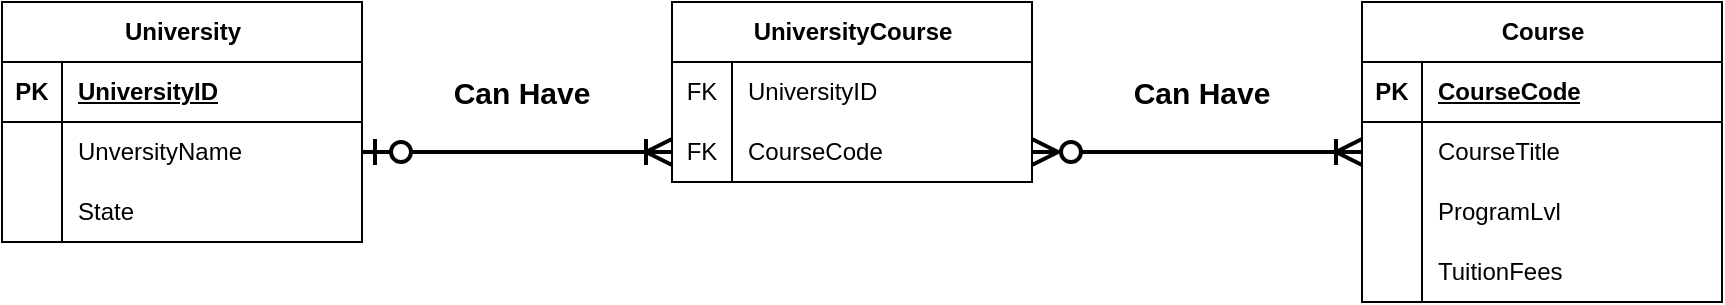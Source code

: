 <mxfile version="25.0.1" pages="4">
  <diagram name="ERD" id="4QpLpbk8ukQxJOYP4vcf">
    <mxGraphModel dx="1434" dy="836" grid="1" gridSize="10" guides="1" tooltips="1" connect="1" arrows="1" fold="1" page="1" pageScale="1" pageWidth="850" pageHeight="1100" math="0" shadow="0">
      <root>
        <mxCell id="0" />
        <mxCell id="1" parent="0" />
        <mxCell id="PbEAKgXbcagQRrwIMyHC-14" value="University" style="shape=table;startSize=30;container=1;collapsible=1;childLayout=tableLayout;fixedRows=1;rowLines=0;fontStyle=1;align=center;resizeLast=1;html=1;" parent="1" vertex="1">
          <mxGeometry y="360" width="180" height="120" as="geometry" />
        </mxCell>
        <mxCell id="PbEAKgXbcagQRrwIMyHC-15" value="" style="shape=tableRow;horizontal=0;startSize=0;swimlaneHead=0;swimlaneBody=0;fillColor=none;collapsible=0;dropTarget=0;points=[[0,0.5],[1,0.5]];portConstraint=eastwest;top=0;left=0;right=0;bottom=1;" parent="PbEAKgXbcagQRrwIMyHC-14" vertex="1">
          <mxGeometry y="30" width="180" height="30" as="geometry" />
        </mxCell>
        <mxCell id="PbEAKgXbcagQRrwIMyHC-16" value="PK" style="shape=partialRectangle;connectable=0;fillColor=none;top=0;left=0;bottom=0;right=0;fontStyle=1;overflow=hidden;whiteSpace=wrap;html=1;" parent="PbEAKgXbcagQRrwIMyHC-15" vertex="1">
          <mxGeometry width="30" height="30" as="geometry">
            <mxRectangle width="30" height="30" as="alternateBounds" />
          </mxGeometry>
        </mxCell>
        <mxCell id="PbEAKgXbcagQRrwIMyHC-17" value="UniversityID" style="shape=partialRectangle;connectable=0;fillColor=none;top=0;left=0;bottom=0;right=0;align=left;spacingLeft=6;fontStyle=5;overflow=hidden;whiteSpace=wrap;html=1;" parent="PbEAKgXbcagQRrwIMyHC-15" vertex="1">
          <mxGeometry x="30" width="150" height="30" as="geometry">
            <mxRectangle width="150" height="30" as="alternateBounds" />
          </mxGeometry>
        </mxCell>
        <mxCell id="PbEAKgXbcagQRrwIMyHC-18" value="" style="shape=tableRow;horizontal=0;startSize=0;swimlaneHead=0;swimlaneBody=0;fillColor=none;collapsible=0;dropTarget=0;points=[[0,0.5],[1,0.5]];portConstraint=eastwest;top=0;left=0;right=0;bottom=0;" parent="PbEAKgXbcagQRrwIMyHC-14" vertex="1">
          <mxGeometry y="60" width="180" height="30" as="geometry" />
        </mxCell>
        <mxCell id="PbEAKgXbcagQRrwIMyHC-19" value="" style="shape=partialRectangle;connectable=0;fillColor=none;top=0;left=0;bottom=0;right=0;editable=1;overflow=hidden;whiteSpace=wrap;html=1;" parent="PbEAKgXbcagQRrwIMyHC-18" vertex="1">
          <mxGeometry width="30" height="30" as="geometry">
            <mxRectangle width="30" height="30" as="alternateBounds" />
          </mxGeometry>
        </mxCell>
        <mxCell id="PbEAKgXbcagQRrwIMyHC-20" value="UnversityName" style="shape=partialRectangle;connectable=0;fillColor=none;top=0;left=0;bottom=0;right=0;align=left;spacingLeft=6;overflow=hidden;whiteSpace=wrap;html=1;" parent="PbEAKgXbcagQRrwIMyHC-18" vertex="1">
          <mxGeometry x="30" width="150" height="30" as="geometry">
            <mxRectangle width="150" height="30" as="alternateBounds" />
          </mxGeometry>
        </mxCell>
        <mxCell id="PbEAKgXbcagQRrwIMyHC-21" value="" style="shape=tableRow;horizontal=0;startSize=0;swimlaneHead=0;swimlaneBody=0;fillColor=none;collapsible=0;dropTarget=0;points=[[0,0.5],[1,0.5]];portConstraint=eastwest;top=0;left=0;right=0;bottom=0;" parent="PbEAKgXbcagQRrwIMyHC-14" vertex="1">
          <mxGeometry y="90" width="180" height="30" as="geometry" />
        </mxCell>
        <mxCell id="PbEAKgXbcagQRrwIMyHC-22" value="" style="shape=partialRectangle;connectable=0;fillColor=none;top=0;left=0;bottom=0;right=0;editable=1;overflow=hidden;whiteSpace=wrap;html=1;" parent="PbEAKgXbcagQRrwIMyHC-21" vertex="1">
          <mxGeometry width="30" height="30" as="geometry">
            <mxRectangle width="30" height="30" as="alternateBounds" />
          </mxGeometry>
        </mxCell>
        <mxCell id="PbEAKgXbcagQRrwIMyHC-23" value="State" style="shape=partialRectangle;connectable=0;fillColor=none;top=0;left=0;bottom=0;right=0;align=left;spacingLeft=6;overflow=hidden;whiteSpace=wrap;html=1;" parent="PbEAKgXbcagQRrwIMyHC-21" vertex="1">
          <mxGeometry x="30" width="150" height="30" as="geometry">
            <mxRectangle width="150" height="30" as="alternateBounds" />
          </mxGeometry>
        </mxCell>
        <mxCell id="PbEAKgXbcagQRrwIMyHC-27" value="Course" style="shape=table;startSize=30;container=1;collapsible=1;childLayout=tableLayout;fixedRows=1;rowLines=0;fontStyle=1;align=center;resizeLast=1;html=1;" parent="1" vertex="1">
          <mxGeometry x="680" y="360" width="180" height="150" as="geometry" />
        </mxCell>
        <mxCell id="PbEAKgXbcagQRrwIMyHC-28" value="" style="shape=tableRow;horizontal=0;startSize=0;swimlaneHead=0;swimlaneBody=0;fillColor=none;collapsible=0;dropTarget=0;points=[[0,0.5],[1,0.5]];portConstraint=eastwest;top=0;left=0;right=0;bottom=1;" parent="PbEAKgXbcagQRrwIMyHC-27" vertex="1">
          <mxGeometry y="30" width="180" height="30" as="geometry" />
        </mxCell>
        <mxCell id="PbEAKgXbcagQRrwIMyHC-29" value="PK" style="shape=partialRectangle;connectable=0;fillColor=none;top=0;left=0;bottom=0;right=0;fontStyle=1;overflow=hidden;whiteSpace=wrap;html=1;" parent="PbEAKgXbcagQRrwIMyHC-28" vertex="1">
          <mxGeometry width="30" height="30" as="geometry">
            <mxRectangle width="30" height="30" as="alternateBounds" />
          </mxGeometry>
        </mxCell>
        <mxCell id="PbEAKgXbcagQRrwIMyHC-30" value="CourseCode" style="shape=partialRectangle;connectable=0;fillColor=none;top=0;left=0;bottom=0;right=0;align=left;spacingLeft=6;fontStyle=5;overflow=hidden;whiteSpace=wrap;html=1;" parent="PbEAKgXbcagQRrwIMyHC-28" vertex="1">
          <mxGeometry x="30" width="150" height="30" as="geometry">
            <mxRectangle width="150" height="30" as="alternateBounds" />
          </mxGeometry>
        </mxCell>
        <mxCell id="PbEAKgXbcagQRrwIMyHC-31" value="" style="shape=tableRow;horizontal=0;startSize=0;swimlaneHead=0;swimlaneBody=0;fillColor=none;collapsible=0;dropTarget=0;points=[[0,0.5],[1,0.5]];portConstraint=eastwest;top=0;left=0;right=0;bottom=0;" parent="PbEAKgXbcagQRrwIMyHC-27" vertex="1">
          <mxGeometry y="60" width="180" height="30" as="geometry" />
        </mxCell>
        <mxCell id="PbEAKgXbcagQRrwIMyHC-32" value="" style="shape=partialRectangle;connectable=0;fillColor=none;top=0;left=0;bottom=0;right=0;editable=1;overflow=hidden;whiteSpace=wrap;html=1;" parent="PbEAKgXbcagQRrwIMyHC-31" vertex="1">
          <mxGeometry width="30" height="30" as="geometry">
            <mxRectangle width="30" height="30" as="alternateBounds" />
          </mxGeometry>
        </mxCell>
        <mxCell id="PbEAKgXbcagQRrwIMyHC-33" value="CourseTitle" style="shape=partialRectangle;connectable=0;fillColor=none;top=0;left=0;bottom=0;right=0;align=left;spacingLeft=6;overflow=hidden;whiteSpace=wrap;html=1;" parent="PbEAKgXbcagQRrwIMyHC-31" vertex="1">
          <mxGeometry x="30" width="150" height="30" as="geometry">
            <mxRectangle width="150" height="30" as="alternateBounds" />
          </mxGeometry>
        </mxCell>
        <mxCell id="PbEAKgXbcagQRrwIMyHC-34" value="" style="shape=tableRow;horizontal=0;startSize=0;swimlaneHead=0;swimlaneBody=0;fillColor=none;collapsible=0;dropTarget=0;points=[[0,0.5],[1,0.5]];portConstraint=eastwest;top=0;left=0;right=0;bottom=0;" parent="PbEAKgXbcagQRrwIMyHC-27" vertex="1">
          <mxGeometry y="90" width="180" height="30" as="geometry" />
        </mxCell>
        <mxCell id="PbEAKgXbcagQRrwIMyHC-35" value="" style="shape=partialRectangle;connectable=0;fillColor=none;top=0;left=0;bottom=0;right=0;editable=1;overflow=hidden;whiteSpace=wrap;html=1;" parent="PbEAKgXbcagQRrwIMyHC-34" vertex="1">
          <mxGeometry width="30" height="30" as="geometry">
            <mxRectangle width="30" height="30" as="alternateBounds" />
          </mxGeometry>
        </mxCell>
        <mxCell id="PbEAKgXbcagQRrwIMyHC-36" value="ProgramLvl" style="shape=partialRectangle;connectable=0;fillColor=none;top=0;left=0;bottom=0;right=0;align=left;spacingLeft=6;overflow=hidden;whiteSpace=wrap;html=1;" parent="PbEAKgXbcagQRrwIMyHC-34" vertex="1">
          <mxGeometry x="30" width="150" height="30" as="geometry">
            <mxRectangle width="150" height="30" as="alternateBounds" />
          </mxGeometry>
        </mxCell>
        <mxCell id="PbEAKgXbcagQRrwIMyHC-37" value="" style="shape=tableRow;horizontal=0;startSize=0;swimlaneHead=0;swimlaneBody=0;fillColor=none;collapsible=0;dropTarget=0;points=[[0,0.5],[1,0.5]];portConstraint=eastwest;top=0;left=0;right=0;bottom=0;" parent="PbEAKgXbcagQRrwIMyHC-27" vertex="1">
          <mxGeometry y="120" width="180" height="30" as="geometry" />
        </mxCell>
        <mxCell id="PbEAKgXbcagQRrwIMyHC-38" value="" style="shape=partialRectangle;connectable=0;fillColor=none;top=0;left=0;bottom=0;right=0;editable=1;overflow=hidden;whiteSpace=wrap;html=1;" parent="PbEAKgXbcagQRrwIMyHC-37" vertex="1">
          <mxGeometry width="30" height="30" as="geometry">
            <mxRectangle width="30" height="30" as="alternateBounds" />
          </mxGeometry>
        </mxCell>
        <mxCell id="PbEAKgXbcagQRrwIMyHC-39" value="TuitionFees" style="shape=partialRectangle;connectable=0;fillColor=none;top=0;left=0;bottom=0;right=0;align=left;spacingLeft=6;overflow=hidden;whiteSpace=wrap;html=1;" parent="PbEAKgXbcagQRrwIMyHC-37" vertex="1">
          <mxGeometry x="30" width="150" height="30" as="geometry">
            <mxRectangle width="150" height="30" as="alternateBounds" />
          </mxGeometry>
        </mxCell>
        <mxCell id="PbEAKgXbcagQRrwIMyHC-40" value="UniversityCourse" style="shape=table;startSize=30;container=1;collapsible=1;childLayout=tableLayout;fixedRows=1;rowLines=0;fontStyle=1;align=center;resizeLast=1;html=1;" parent="1" vertex="1">
          <mxGeometry x="335" y="360" width="180" height="90" as="geometry" />
        </mxCell>
        <mxCell id="PbEAKgXbcagQRrwIMyHC-53" value="" style="shape=tableRow;horizontal=0;startSize=0;swimlaneHead=0;swimlaneBody=0;fillColor=none;collapsible=0;dropTarget=0;points=[[0,0.5],[1,0.5]];portConstraint=eastwest;top=0;left=0;right=0;bottom=0;" parent="PbEAKgXbcagQRrwIMyHC-40" vertex="1">
          <mxGeometry y="30" width="180" height="30" as="geometry" />
        </mxCell>
        <mxCell id="PbEAKgXbcagQRrwIMyHC-54" value="FK" style="shape=partialRectangle;connectable=0;fillColor=none;top=0;left=0;bottom=0;right=0;fontStyle=0;overflow=hidden;whiteSpace=wrap;html=1;" parent="PbEAKgXbcagQRrwIMyHC-53" vertex="1">
          <mxGeometry width="30" height="30" as="geometry">
            <mxRectangle width="30" height="30" as="alternateBounds" />
          </mxGeometry>
        </mxCell>
        <mxCell id="PbEAKgXbcagQRrwIMyHC-55" value="UniversityID" style="shape=partialRectangle;connectable=0;fillColor=none;top=0;left=0;bottom=0;right=0;align=left;spacingLeft=6;fontStyle=0;overflow=hidden;whiteSpace=wrap;html=1;" parent="PbEAKgXbcagQRrwIMyHC-53" vertex="1">
          <mxGeometry x="30" width="150" height="30" as="geometry">
            <mxRectangle width="150" height="30" as="alternateBounds" />
          </mxGeometry>
        </mxCell>
        <mxCell id="PbEAKgXbcagQRrwIMyHC-56" value="" style="shape=tableRow;horizontal=0;startSize=0;swimlaneHead=0;swimlaneBody=0;fillColor=none;collapsible=0;dropTarget=0;points=[[0,0.5],[1,0.5]];portConstraint=eastwest;top=0;left=0;right=0;bottom=0;" parent="PbEAKgXbcagQRrwIMyHC-40" vertex="1">
          <mxGeometry y="60" width="180" height="30" as="geometry" />
        </mxCell>
        <mxCell id="PbEAKgXbcagQRrwIMyHC-57" value="FK" style="shape=partialRectangle;connectable=0;fillColor=none;top=0;left=0;bottom=0;right=0;fontStyle=0;overflow=hidden;whiteSpace=wrap;html=1;" parent="PbEAKgXbcagQRrwIMyHC-56" vertex="1">
          <mxGeometry width="30" height="30" as="geometry">
            <mxRectangle width="30" height="30" as="alternateBounds" />
          </mxGeometry>
        </mxCell>
        <mxCell id="PbEAKgXbcagQRrwIMyHC-58" value="CourseCode" style="shape=partialRectangle;connectable=0;fillColor=none;top=0;left=0;bottom=0;right=0;align=left;spacingLeft=6;fontStyle=0;overflow=hidden;whiteSpace=wrap;html=1;" parent="PbEAKgXbcagQRrwIMyHC-56" vertex="1">
          <mxGeometry x="30" width="150" height="30" as="geometry">
            <mxRectangle width="150" height="30" as="alternateBounds" />
          </mxGeometry>
        </mxCell>
        <mxCell id="PbEAKgXbcagQRrwIMyHC-59" style="edgeStyle=orthogonalEdgeStyle;rounded=0;orthogonalLoop=1;jettySize=auto;html=1;entryX=0;entryY=0.5;entryDx=0;entryDy=0;endArrow=ERoneToMany;endFill=0;startArrow=ERzeroToOne;startFill=0;strokeWidth=2;endSize=10;startSize=10;" parent="1" source="PbEAKgXbcagQRrwIMyHC-18" target="PbEAKgXbcagQRrwIMyHC-56" edge="1">
          <mxGeometry relative="1" as="geometry" />
        </mxCell>
        <mxCell id="PbEAKgXbcagQRrwIMyHC-60" style="edgeStyle=orthogonalEdgeStyle;rounded=0;orthogonalLoop=1;jettySize=auto;html=1;entryX=0;entryY=0.5;entryDx=0;entryDy=0;strokeWidth=2;endSize=10;startSize=10;endArrow=ERoneToMany;endFill=0;startArrow=ERzeroToMany;startFill=0;" parent="1" source="PbEAKgXbcagQRrwIMyHC-56" target="PbEAKgXbcagQRrwIMyHC-31" edge="1">
          <mxGeometry relative="1" as="geometry" />
        </mxCell>
        <mxCell id="PbEAKgXbcagQRrwIMyHC-61" value="Can Have" style="text;html=1;align=center;verticalAlign=middle;whiteSpace=wrap;rounded=0;fontStyle=1;fontSize=15;" parent="1" vertex="1">
          <mxGeometry x="220" y="390" width="80" height="30" as="geometry" />
        </mxCell>
        <mxCell id="PbEAKgXbcagQRrwIMyHC-62" value="Can Have" style="text;html=1;align=center;verticalAlign=middle;whiteSpace=wrap;rounded=0;fontStyle=1;fontSize=15;" parent="1" vertex="1">
          <mxGeometry x="560" y="390" width="80" height="30" as="geometry" />
        </mxCell>
      </root>
    </mxGraphModel>
  </diagram>
  <diagram id="_iTzd0gFaUVzEnz2nnlp" name="DFD">
    <mxGraphModel dx="2899" dy="1194" grid="1" gridSize="10" guides="1" tooltips="1" connect="1" arrows="1" fold="1" page="1" pageScale="1" pageWidth="850" pageHeight="1100" math="0" shadow="0">
      <root>
        <mxCell id="0" />
        <mxCell id="1" parent="0" />
        <mxCell id="tfatN2HzPKrfKNg3miX_-16" value="" style="group" vertex="1" connectable="0" parent="1">
          <mxGeometry x="240" y="80" width="160" height="120" as="geometry" />
        </mxCell>
        <mxCell id="tfatN2HzPKrfKNg3miX_-14" value="1" style="rounded=0;whiteSpace=wrap;html=1;fontStyle=1;fontSize=20;" vertex="1" parent="tfatN2HzPKrfKNg3miX_-16">
          <mxGeometry width="160" height="40" as="geometry" />
        </mxCell>
        <mxCell id="tfatN2HzPKrfKNg3miX_-15" value="Authentication" style="rounded=0;whiteSpace=wrap;html=1;fontSize=15;" vertex="1" parent="tfatN2HzPKrfKNg3miX_-16">
          <mxGeometry y="40" width="160" height="80" as="geometry" />
        </mxCell>
        <mxCell id="tfatN2HzPKrfKNg3miX_-17" value="" style="group" vertex="1" connectable="0" parent="1">
          <mxGeometry x="602" y="80" width="160" height="120" as="geometry" />
        </mxCell>
        <mxCell id="tfatN2HzPKrfKNg3miX_-18" value="2" style="rounded=0;whiteSpace=wrap;html=1;fontStyle=1;fontSize=20;" vertex="1" parent="tfatN2HzPKrfKNg3miX_-17">
          <mxGeometry width="160" height="40" as="geometry" />
        </mxCell>
        <mxCell id="tfatN2HzPKrfKNg3miX_-19" value="View University" style="rounded=0;whiteSpace=wrap;html=1;fontSize=15;" vertex="1" parent="tfatN2HzPKrfKNg3miX_-17">
          <mxGeometry y="40" width="160" height="80" as="geometry" />
        </mxCell>
        <mxCell id="tfatN2HzPKrfKNg3miX_-20" value="" style="group" vertex="1" connectable="0" parent="1">
          <mxGeometry x="240" y="258" width="160" height="120" as="geometry" />
        </mxCell>
        <mxCell id="tfatN2HzPKrfKNg3miX_-21" value="3" style="rounded=0;whiteSpace=wrap;html=1;fontStyle=1;fontSize=20;" vertex="1" parent="tfatN2HzPKrfKNg3miX_-20">
          <mxGeometry width="160" height="40" as="geometry" />
        </mxCell>
        <mxCell id="tfatN2HzPKrfKNg3miX_-22" value="Edit Universities" style="rounded=0;whiteSpace=wrap;html=1;fontSize=15;" vertex="1" parent="tfatN2HzPKrfKNg3miX_-20">
          <mxGeometry y="40" width="160" height="80" as="geometry" />
        </mxCell>
        <mxCell id="tfatN2HzPKrfKNg3miX_-23" value="" style="group" vertex="1" connectable="0" parent="1">
          <mxGeometry x="602" y="258" width="160" height="120" as="geometry" />
        </mxCell>
        <mxCell id="tfatN2HzPKrfKNg3miX_-24" value="4" style="rounded=0;whiteSpace=wrap;html=1;fontStyle=1;fontSize=20;" vertex="1" parent="tfatN2HzPKrfKNg3miX_-23">
          <mxGeometry width="160" height="40" as="geometry" />
        </mxCell>
        <mxCell id="tfatN2HzPKrfKNg3miX_-25" value="Edit Courses" style="rounded=0;whiteSpace=wrap;html=1;fontSize=15;" vertex="1" parent="tfatN2HzPKrfKNg3miX_-23">
          <mxGeometry y="40" width="160" height="80" as="geometry" />
        </mxCell>
        <mxCell id="tfatN2HzPKrfKNg3miX_-26" value="" style="group" vertex="1" connectable="0" parent="1">
          <mxGeometry x="602" y="540" width="160" height="120" as="geometry" />
        </mxCell>
        <mxCell id="tfatN2HzPKrfKNg3miX_-27" value="5" style="rounded=0;whiteSpace=wrap;html=1;fontStyle=1;fontSize=20;" vertex="1" parent="tfatN2HzPKrfKNg3miX_-26">
          <mxGeometry width="160" height="40" as="geometry" />
        </mxCell>
        <mxCell id="tfatN2HzPKrfKNg3miX_-28" value="Delete Courses" style="rounded=0;whiteSpace=wrap;html=1;fontSize=15;" vertex="1" parent="tfatN2HzPKrfKNg3miX_-26">
          <mxGeometry y="40" width="160" height="80" as="geometry" />
        </mxCell>
        <mxCell id="tfatN2HzPKrfKNg3miX_-29" value="" style="group" vertex="1" connectable="0" parent="1">
          <mxGeometry x="240" y="540" width="160" height="120" as="geometry" />
        </mxCell>
        <mxCell id="tfatN2HzPKrfKNg3miX_-30" value="6" style="rounded=0;whiteSpace=wrap;html=1;fontStyle=1;fontSize=20;" vertex="1" parent="tfatN2HzPKrfKNg3miX_-29">
          <mxGeometry width="160" height="40" as="geometry" />
        </mxCell>
        <mxCell id="tfatN2HzPKrfKNg3miX_-31" value="Create Courses" style="rounded=0;whiteSpace=wrap;html=1;fontSize=15;" vertex="1" parent="tfatN2HzPKrfKNg3miX_-29">
          <mxGeometry y="40" width="160" height="80" as="geometry" />
        </mxCell>
        <mxCell id="tfatN2HzPKrfKNg3miX_-32" value="Public" style="rounded=0;whiteSpace=wrap;html=1;fontStyle=1;fontSize=20;" vertex="1" parent="1">
          <mxGeometry x="1082" y="148" width="120" height="40" as="geometry" />
        </mxCell>
        <mxCell id="tfatN2HzPKrfKNg3miX_-37" style="edgeStyle=orthogonalEdgeStyle;rounded=0;orthogonalLoop=1;jettySize=auto;html=1;entryX=0;entryY=0.25;entryDx=0;entryDy=0;exitX=1;exitY=0.25;exitDx=0;exitDy=0;" edge="1" parent="1" source="tfatN2HzPKrfKNg3miX_-33" target="tfatN2HzPKrfKNg3miX_-15">
          <mxGeometry relative="1" as="geometry" />
        </mxCell>
        <mxCell id="tfatN2HzPKrfKNg3miX_-33" value="Admin" style="rounded=0;whiteSpace=wrap;html=1;fontStyle=1;fontSize=20;" vertex="1" parent="1">
          <mxGeometry x="-160" y="130" width="120" height="40" as="geometry" />
        </mxCell>
        <mxCell id="tfatN2HzPKrfKNg3miX_-38" value="Admin Credentials" style="text;html=1;align=center;verticalAlign=middle;whiteSpace=wrap;rounded=0;fontSize=20;" vertex="1" parent="1">
          <mxGeometry x="15" y="106" width="170" height="30" as="geometry" />
        </mxCell>
        <mxCell id="tfatN2HzPKrfKNg3miX_-39" style="edgeStyle=orthogonalEdgeStyle;rounded=0;orthogonalLoop=1;jettySize=auto;html=1;exitX=0;exitY=0.5;exitDx=0;exitDy=0;entryX=1;entryY=0.75;entryDx=0;entryDy=0;" edge="1" parent="1" source="tfatN2HzPKrfKNg3miX_-15" target="tfatN2HzPKrfKNg3miX_-33">
          <mxGeometry relative="1" as="geometry" />
        </mxCell>
        <mxCell id="tfatN2HzPKrfKNg3miX_-40" value="Login Status" style="text;html=1;align=center;verticalAlign=middle;whiteSpace=wrap;rounded=0;fontSize=20;" vertex="1" parent="1">
          <mxGeometry x="15" y="165" width="170" height="30" as="geometry" />
        </mxCell>
        <mxCell id="tfatN2HzPKrfKNg3miX_-43" style="edgeStyle=orthogonalEdgeStyle;rounded=0;orthogonalLoop=1;jettySize=auto;html=1;exitX=0;exitY=0.25;exitDx=0;exitDy=0;entryX=1;entryY=0.25;entryDx=0;entryDy=0;" edge="1" parent="1" source="tfatN2HzPKrfKNg3miX_-41" target="tfatN2HzPKrfKNg3miX_-18">
          <mxGeometry relative="1" as="geometry" />
        </mxCell>
        <mxCell id="tfatN2HzPKrfKNg3miX_-41" value="Admin" style="rounded=0;whiteSpace=wrap;html=1;fontStyle=1;fontSize=20;" vertex="1" parent="1">
          <mxGeometry x="1082" y="80" width="120" height="40" as="geometry" />
        </mxCell>
        <mxCell id="tfatN2HzPKrfKNg3miX_-44" style="edgeStyle=orthogonalEdgeStyle;rounded=0;orthogonalLoop=1;jettySize=auto;html=1;exitX=1;exitY=0.75;exitDx=0;exitDy=0;entryX=0;entryY=0.75;entryDx=0;entryDy=0;" edge="1" parent="1" source="tfatN2HzPKrfKNg3miX_-18" target="tfatN2HzPKrfKNg3miX_-41">
          <mxGeometry relative="1" as="geometry" />
        </mxCell>
        <mxCell id="tfatN2HzPKrfKNg3miX_-46" value="University Details" style="text;html=1;align=center;verticalAlign=middle;whiteSpace=wrap;rounded=0;fontSize=20;" vertex="1" parent="1">
          <mxGeometry x="787" y="112" width="280" height="30" as="geometry" />
        </mxCell>
        <mxCell id="tfatN2HzPKrfKNg3miX_-47" style="edgeStyle=orthogonalEdgeStyle;rounded=0;orthogonalLoop=1;jettySize=auto;html=1;exitX=1.006;exitY=0.6;exitDx=0;exitDy=0;entryX=0;entryY=0.5;entryDx=0;entryDy=0;exitPerimeter=0;" edge="1" parent="1" source="tfatN2HzPKrfKNg3miX_-19" target="tfatN2HzPKrfKNg3miX_-32">
          <mxGeometry relative="1" as="geometry" />
        </mxCell>
        <mxCell id="tfatN2HzPKrfKNg3miX_-50" value="Admin Credentials" style="text;html=1;align=center;verticalAlign=middle;whiteSpace=wrap;rounded=0;fontSize=20;" vertex="1" parent="1">
          <mxGeometry x="842" y="58" width="170" height="30" as="geometry" />
        </mxCell>
        <mxCell id="tfatN2HzPKrfKNg3miX_-51" value="University Details" style="text;html=1;align=center;verticalAlign=middle;whiteSpace=wrap;rounded=0;fontSize=20;" vertex="1" parent="1">
          <mxGeometry x="787" y="172" width="280" height="30" as="geometry" />
        </mxCell>
        <mxCell id="tfatN2HzPKrfKNg3miX_-53" style="edgeStyle=orthogonalEdgeStyle;rounded=0;orthogonalLoop=1;jettySize=auto;html=1;exitX=1;exitY=0.25;exitDx=0;exitDy=0;entryX=0;entryY=0.25;entryDx=0;entryDy=0;" edge="1" parent="1" source="tfatN2HzPKrfKNg3miX_-52" target="tfatN2HzPKrfKNg3miX_-22">
          <mxGeometry relative="1" as="geometry" />
        </mxCell>
        <mxCell id="tfatN2HzPKrfKNg3miX_-52" value="Admin" style="rounded=0;whiteSpace=wrap;html=1;fontStyle=1;fontSize=20;" vertex="1" parent="1">
          <mxGeometry x="-160" y="308" width="120" height="40" as="geometry" />
        </mxCell>
        <mxCell id="tfatN2HzPKrfKNg3miX_-54" style="edgeStyle=orthogonalEdgeStyle;rounded=0;orthogonalLoop=1;jettySize=auto;html=1;exitX=0;exitY=0.5;exitDx=0;exitDy=0;entryX=1;entryY=0.75;entryDx=0;entryDy=0;" edge="1" parent="1" source="tfatN2HzPKrfKNg3miX_-22" target="tfatN2HzPKrfKNg3miX_-52">
          <mxGeometry relative="1" as="geometry" />
        </mxCell>
        <mxCell id="tfatN2HzPKrfKNg3miX_-55" value="Admin Credentials" style="text;html=1;align=center;verticalAlign=middle;whiteSpace=wrap;rounded=0;fontSize=20;" vertex="1" parent="1">
          <mxGeometry x="20" y="283" width="170" height="30" as="geometry" />
        </mxCell>
        <mxCell id="tfatN2HzPKrfKNg3miX_-57" value="University Details" style="text;html=1;align=center;verticalAlign=middle;whiteSpace=wrap;rounded=0;fontSize=20;" vertex="1" parent="1">
          <mxGeometry x="15" y="343" width="175" height="30" as="geometry" />
        </mxCell>
        <mxCell id="tfatN2HzPKrfKNg3miX_-65" style="edgeStyle=orthogonalEdgeStyle;rounded=0;orthogonalLoop=1;jettySize=auto;html=1;exitX=0;exitY=0.25;exitDx=0;exitDy=0;entryX=1;entryY=0.25;entryDx=0;entryDy=0;" edge="1" parent="1" source="tfatN2HzPKrfKNg3miX_-63" target="tfatN2HzPKrfKNg3miX_-25">
          <mxGeometry relative="1" as="geometry" />
        </mxCell>
        <mxCell id="tfatN2HzPKrfKNg3miX_-86" style="edgeStyle=orthogonalEdgeStyle;rounded=0;orthogonalLoop=1;jettySize=auto;html=1;exitX=0.25;exitY=1;exitDx=0;exitDy=0;entryX=0.75;entryY=1;entryDx=0;entryDy=0;" edge="1" parent="1" source="tfatN2HzPKrfKNg3miX_-63" target="tfatN2HzPKrfKNg3miX_-25">
          <mxGeometry relative="1" as="geometry" />
        </mxCell>
        <mxCell id="tfatN2HzPKrfKNg3miX_-63" value="Admin" style="rounded=0;whiteSpace=wrap;html=1;fontStyle=1;fontSize=20;" vertex="1" parent="1">
          <mxGeometry x="1082" y="308" width="120" height="40" as="geometry" />
        </mxCell>
        <mxCell id="tfatN2HzPKrfKNg3miX_-66" style="edgeStyle=orthogonalEdgeStyle;rounded=0;orthogonalLoop=1;jettySize=auto;html=1;entryX=0;entryY=0.75;entryDx=0;entryDy=0;" edge="1" parent="1" source="tfatN2HzPKrfKNg3miX_-25" target="tfatN2HzPKrfKNg3miX_-63">
          <mxGeometry relative="1" as="geometry" />
        </mxCell>
        <mxCell id="tfatN2HzPKrfKNg3miX_-67" value="Admin Credentials" style="text;html=1;align=center;verticalAlign=middle;whiteSpace=wrap;rounded=0;fontSize=20;" vertex="1" parent="1">
          <mxGeometry x="842" y="283" width="170" height="30" as="geometry" />
        </mxCell>
        <mxCell id="tfatN2HzPKrfKNg3miX_-68" value="Course Details" style="text;html=1;align=center;verticalAlign=middle;whiteSpace=wrap;rounded=0;fontSize=20;" vertex="1" parent="1">
          <mxGeometry x="839.5" y="343" width="175" height="30" as="geometry" />
        </mxCell>
        <mxCell id="tfatN2HzPKrfKNg3miX_-79" style="edgeStyle=orthogonalEdgeStyle;rounded=0;orthogonalLoop=1;jettySize=auto;html=1;exitX=1;exitY=0.25;exitDx=0;exitDy=0;entryX=0;entryY=0.25;entryDx=0;entryDy=0;" edge="1" parent="1" source="tfatN2HzPKrfKNg3miX_-77" target="tfatN2HzPKrfKNg3miX_-30">
          <mxGeometry relative="1" as="geometry" />
        </mxCell>
        <mxCell id="tfatN2HzPKrfKNg3miX_-80" style="edgeStyle=orthogonalEdgeStyle;rounded=0;orthogonalLoop=1;jettySize=auto;html=1;entryX=0;entryY=0.5;entryDx=0;entryDy=0;" edge="1" parent="1" source="tfatN2HzPKrfKNg3miX_-77" target="tfatN2HzPKrfKNg3miX_-30">
          <mxGeometry relative="1" as="geometry" />
        </mxCell>
        <mxCell id="tfatN2HzPKrfKNg3miX_-77" value="Admin" style="rounded=0;whiteSpace=wrap;html=1;fontStyle=1;fontSize=20;" vertex="1" parent="1">
          <mxGeometry x="-160" y="540" width="120" height="40" as="geometry" />
        </mxCell>
        <mxCell id="tfatN2HzPKrfKNg3miX_-81" value="Admin Credentials" style="text;html=1;align=center;verticalAlign=middle;whiteSpace=wrap;rounded=0;fontSize=20;" vertex="1" parent="1">
          <mxGeometry x="15" y="514" width="170" height="30" as="geometry" />
        </mxCell>
        <mxCell id="tfatN2HzPKrfKNg3miX_-82" value="Course Details" style="text;html=1;align=center;verticalAlign=middle;whiteSpace=wrap;rounded=0;fontSize=20;" vertex="1" parent="1">
          <mxGeometry x="12.5" y="564" width="175" height="30" as="geometry" />
        </mxCell>
        <mxCell id="tfatN2HzPKrfKNg3miX_-83" style="edgeStyle=orthogonalEdgeStyle;rounded=0;orthogonalLoop=1;jettySize=auto;html=1;exitX=0;exitY=0.5;exitDx=0;exitDy=0;entryX=0.75;entryY=1;entryDx=0;entryDy=0;" edge="1" parent="1" source="tfatN2HzPKrfKNg3miX_-31" target="tfatN2HzPKrfKNg3miX_-77">
          <mxGeometry relative="1" as="geometry" />
        </mxCell>
        <mxCell id="tfatN2HzPKrfKNg3miX_-84" value="Success/ Failure Status" style="text;html=1;align=center;verticalAlign=middle;whiteSpace=wrap;rounded=0;fontSize=20;" vertex="1" parent="1">
          <mxGeometry x="-8.75" y="627" width="217.5" height="30" as="geometry" />
        </mxCell>
        <mxCell id="tfatN2HzPKrfKNg3miX_-88" style="edgeStyle=orthogonalEdgeStyle;rounded=0;orthogonalLoop=1;jettySize=auto;html=1;exitX=0;exitY=0.25;exitDx=0;exitDy=0;entryX=1;entryY=0.25;entryDx=0;entryDy=0;" edge="1" parent="1" source="tfatN2HzPKrfKNg3miX_-85" target="tfatN2HzPKrfKNg3miX_-27">
          <mxGeometry relative="1" as="geometry" />
        </mxCell>
        <mxCell id="tfatN2HzPKrfKNg3miX_-85" value="Admin" style="rounded=0;whiteSpace=wrap;html=1;fontStyle=1;fontSize=20;" vertex="1" parent="1">
          <mxGeometry x="1082" y="540" width="120" height="40" as="geometry" />
        </mxCell>
        <mxCell id="tfatN2HzPKrfKNg3miX_-87" value="Course Details" style="text;html=1;align=center;verticalAlign=middle;whiteSpace=wrap;rounded=0;fontSize=20;" vertex="1" parent="1">
          <mxGeometry x="842" y="404" width="175" height="30" as="geometry" />
        </mxCell>
        <mxCell id="tfatN2HzPKrfKNg3miX_-89" value="Admin Credentials" style="text;html=1;align=center;verticalAlign=middle;whiteSpace=wrap;rounded=0;fontSize=20;" vertex="1" parent="1">
          <mxGeometry x="839.5" y="514" width="170" height="30" as="geometry" />
        </mxCell>
        <mxCell id="tfatN2HzPKrfKNg3miX_-91" value="Course Details" style="text;html=1;align=center;verticalAlign=middle;whiteSpace=wrap;rounded=0;fontSize=20;" vertex="1" parent="1">
          <mxGeometry x="834.5" y="576" width="175" height="30" as="geometry" />
        </mxCell>
        <mxCell id="tfatN2HzPKrfKNg3miX_-92" style="edgeStyle=orthogonalEdgeStyle;rounded=0;orthogonalLoop=1;jettySize=auto;html=1;exitX=1;exitY=0.75;exitDx=0;exitDy=0;entryX=0;entryY=0.75;entryDx=0;entryDy=0;" edge="1" parent="1" source="tfatN2HzPKrfKNg3miX_-27" target="tfatN2HzPKrfKNg3miX_-85">
          <mxGeometry relative="1" as="geometry" />
        </mxCell>
        <mxCell id="tfatN2HzPKrfKNg3miX_-95" value="" style="group" vertex="1" connectable="0" parent="1">
          <mxGeometry x="420" y="430" width="160" height="40" as="geometry" />
        </mxCell>
        <mxCell id="tfatN2HzPKrfKNg3miX_-93" value="D1" style="whiteSpace=wrap;html=1;aspect=fixed;fontStyle=1;fontSize=20;" vertex="1" parent="tfatN2HzPKrfKNg3miX_-95">
          <mxGeometry width="40" height="40" as="geometry" />
        </mxCell>
        <mxCell id="tfatN2HzPKrfKNg3miX_-94" value="Account" style="rounded=0;whiteSpace=wrap;html=1;fontStyle=0;fontSize=20;" vertex="1" parent="tfatN2HzPKrfKNg3miX_-95">
          <mxGeometry x="40" width="120" height="40" as="geometry" />
        </mxCell>
        <mxCell id="tfatN2HzPKrfKNg3miX_-97" value="Admin Credentials" style="text;html=1;align=center;verticalAlign=middle;whiteSpace=wrap;rounded=0;fontSize=20;rotation=-90;" vertex="1" parent="1">
          <mxGeometry x="370" y="270" width="170" height="30" as="geometry" />
        </mxCell>
        <mxCell id="tfatN2HzPKrfKNg3miX_-98" style="edgeStyle=orthogonalEdgeStyle;rounded=0;orthogonalLoop=1;jettySize=auto;html=1;entryX=0.5;entryY=0;entryDx=0;entryDy=0;" edge="1" parent="1" source="tfatN2HzPKrfKNg3miX_-15" target="tfatN2HzPKrfKNg3miX_-93">
          <mxGeometry relative="1" as="geometry" />
        </mxCell>
        <mxCell id="tfatN2HzPKrfKNg3miX_-99" style="edgeStyle=orthogonalEdgeStyle;rounded=0;orthogonalLoop=1;jettySize=auto;html=1;exitX=0;exitY=0.25;exitDx=0;exitDy=0;entryX=0.5;entryY=1;entryDx=0;entryDy=0;" edge="1" parent="1" source="tfatN2HzPKrfKNg3miX_-93" target="tfatN2HzPKrfKNg3miX_-22">
          <mxGeometry relative="1" as="geometry" />
        </mxCell>
        <mxCell id="tfatN2HzPKrfKNg3miX_-101" style="edgeStyle=orthogonalEdgeStyle;rounded=0;orthogonalLoop=1;jettySize=auto;html=1;exitX=0;exitY=0.5;exitDx=0;exitDy=0;entryX=0.5;entryY=0;entryDx=0;entryDy=0;" edge="1" parent="1" source="tfatN2HzPKrfKNg3miX_-93" target="tfatN2HzPKrfKNg3miX_-30">
          <mxGeometry relative="1" as="geometry" />
        </mxCell>
        <mxCell id="tfatN2HzPKrfKNg3miX_-102" value="Admin&amp;nbsp;&lt;div&gt;Credentials&lt;/div&gt;" style="text;html=1;align=center;verticalAlign=middle;whiteSpace=wrap;rounded=0;fontSize=20;rotation=-90;" vertex="1" parent="1">
          <mxGeometry x="208.75" y="450" width="170" height="45" as="geometry" />
        </mxCell>
        <mxCell id="tfatN2HzPKrfKNg3miX_-103" style="edgeStyle=orthogonalEdgeStyle;rounded=0;orthogonalLoop=1;jettySize=auto;html=1;entryX=0;entryY=0.25;entryDx=0;entryDy=0;" edge="1" parent="1" source="tfatN2HzPKrfKNg3miX_-94" target="tfatN2HzPKrfKNg3miX_-19">
          <mxGeometry relative="1" as="geometry">
            <Array as="points">
              <mxPoint x="510" y="140" />
            </Array>
          </mxGeometry>
        </mxCell>
        <mxCell id="tfatN2HzPKrfKNg3miX_-104" style="edgeStyle=orthogonalEdgeStyle;rounded=0;orthogonalLoop=1;jettySize=auto;html=1;entryX=0;entryY=0.25;entryDx=0;entryDy=0;exitX=0.5;exitY=0;exitDx=0;exitDy=0;" edge="1" parent="1" source="tfatN2HzPKrfKNg3miX_-94" target="tfatN2HzPKrfKNg3miX_-25">
          <mxGeometry relative="1" as="geometry" />
        </mxCell>
        <mxCell id="tfatN2HzPKrfKNg3miX_-105" style="edgeStyle=orthogonalEdgeStyle;rounded=0;orthogonalLoop=1;jettySize=auto;html=1;exitX=0.75;exitY=1;exitDx=0;exitDy=0;entryX=0;entryY=0.5;entryDx=0;entryDy=0;" edge="1" parent="1" source="tfatN2HzPKrfKNg3miX_-94" target="tfatN2HzPKrfKNg3miX_-28">
          <mxGeometry relative="1" as="geometry" />
        </mxCell>
        <mxCell id="tfatN2HzPKrfKNg3miX_-106" value="Admin Credentials" style="text;html=1;align=center;verticalAlign=middle;whiteSpace=wrap;rounded=0;fontSize=20;rotation=-90;" vertex="1" parent="1">
          <mxGeometry x="450" y="210" width="170" height="30" as="geometry" />
        </mxCell>
        <mxCell id="tfatN2HzPKrfKNg3miX_-108" value="Admin Credentials" style="text;html=1;align=center;verticalAlign=middle;whiteSpace=wrap;rounded=0;fontSize=20;rotation=-90;" vertex="1" parent="1">
          <mxGeometry x="482" y="354" width="120" height="50" as="geometry" />
        </mxCell>
        <mxCell id="tfatN2HzPKrfKNg3miX_-109" value="Admin Credentials" style="text;html=1;align=center;verticalAlign=middle;whiteSpace=wrap;rounded=0;fontSize=20;rotation=-90;" vertex="1" parent="1">
          <mxGeometry x="460" y="540" width="120" height="50" as="geometry" />
        </mxCell>
        <mxCell id="tfatN2HzPKrfKNg3miX_-110" style="edgeStyle=orthogonalEdgeStyle;rounded=0;orthogonalLoop=1;jettySize=auto;html=1;entryX=0.5;entryY=1;entryDx=0;entryDy=0;exitX=0.5;exitY=1;exitDx=0;exitDy=0;" edge="1" parent="1" source="tfatN2HzPKrfKNg3miX_-25" target="tfatN2HzPKrfKNg3miX_-63">
          <mxGeometry relative="1" as="geometry">
            <Array as="points">
              <mxPoint x="682" y="450" />
              <mxPoint x="1142" y="450" />
            </Array>
          </mxGeometry>
        </mxCell>
        <mxCell id="tfatN2HzPKrfKNg3miX_-111" value="Success/ Failure Status" style="text;html=1;align=center;verticalAlign=middle;whiteSpace=wrap;rounded=0;fontSize=20;" vertex="1" parent="1">
          <mxGeometry x="820.75" y="450" width="217.5" height="30" as="geometry" />
        </mxCell>
        <mxCell id="tfatN2HzPKrfKNg3miX_-112" style="edgeStyle=orthogonalEdgeStyle;rounded=0;orthogonalLoop=1;jettySize=auto;html=1;exitX=0.25;exitY=1;exitDx=0;exitDy=0;entryX=0.663;entryY=0.986;entryDx=0;entryDy=0;entryPerimeter=0;" edge="1" parent="1" source="tfatN2HzPKrfKNg3miX_-22" target="tfatN2HzPKrfKNg3miX_-52">
          <mxGeometry relative="1" as="geometry" />
        </mxCell>
        <mxCell id="tfatN2HzPKrfKNg3miX_-113" value="Success/ Failure Status" style="text;html=1;align=center;verticalAlign=middle;whiteSpace=wrap;rounded=0;fontSize=20;" vertex="1" parent="1">
          <mxGeometry x="-8.75" y="404" width="217.5" height="30" as="geometry" />
        </mxCell>
        <mxCell id="tfatN2HzPKrfKNg3miX_-114" value="" style="group" vertex="1" connectable="0" parent="1">
          <mxGeometry x="240" y="720" width="160" height="120" as="geometry" />
        </mxCell>
        <mxCell id="tfatN2HzPKrfKNg3miX_-115" value="7" style="rounded=0;whiteSpace=wrap;html=1;fontStyle=1;fontSize=20;" vertex="1" parent="tfatN2HzPKrfKNg3miX_-114">
          <mxGeometry width="160" height="40" as="geometry" />
        </mxCell>
        <mxCell id="tfatN2HzPKrfKNg3miX_-116" value="Create University" style="rounded=0;whiteSpace=wrap;html=1;fontSize=15;" vertex="1" parent="tfatN2HzPKrfKNg3miX_-114">
          <mxGeometry y="40" width="160" height="80" as="geometry" />
        </mxCell>
        <mxCell id="tfatN2HzPKrfKNg3miX_-117" value="Admin" style="rounded=0;whiteSpace=wrap;html=1;fontStyle=1;fontSize=20;" vertex="1" parent="1">
          <mxGeometry x="-160" y="770" width="120" height="40" as="geometry" />
        </mxCell>
      </root>
    </mxGraphModel>
  </diagram>
  <diagram id="P-hJolEEg-tkB4Cg-fDn" name="DFD">
    <mxGraphModel dx="2284" dy="836" grid="1" gridSize="10" guides="1" tooltips="1" connect="1" arrows="1" fold="1" page="1" pageScale="1" pageWidth="850" pageHeight="1100" math="0" shadow="0">
      <root>
        <mxCell id="0" />
        <mxCell id="1" parent="0" />
        <mxCell id="Zc5qDunCVCUeLNzqRYmw-1" value="" style="group" parent="1" vertex="1" connectable="0">
          <mxGeometry x="265" y="200" width="160" height="120" as="geometry" />
        </mxCell>
        <mxCell id="Zc5qDunCVCUeLNzqRYmw-2" value="2" style="rounded=0;whiteSpace=wrap;html=1;fontStyle=1;fontSize=20;" parent="Zc5qDunCVCUeLNzqRYmw-1" vertex="1">
          <mxGeometry width="160" height="40" as="geometry" />
        </mxCell>
        <mxCell id="Zc5qDunCVCUeLNzqRYmw-3" value="Create University AND Course Details" style="rounded=0;whiteSpace=wrap;html=1;fontSize=15;" parent="Zc5qDunCVCUeLNzqRYmw-1" vertex="1">
          <mxGeometry y="40" width="160" height="80" as="geometry" />
        </mxCell>
        <mxCell id="Ykk3p2VaWgDGj4O6pHdo-1" value="" style="group" parent="1" vertex="1" connectable="0">
          <mxGeometry x="265" y="40" width="160" height="120" as="geometry" />
        </mxCell>
        <mxCell id="Ykk3p2VaWgDGj4O6pHdo-2" value="1" style="rounded=0;whiteSpace=wrap;html=1;fontStyle=1;fontSize=20;" parent="Ykk3p2VaWgDGj4O6pHdo-1" vertex="1">
          <mxGeometry width="160" height="40" as="geometry" />
        </mxCell>
        <mxCell id="Ykk3p2VaWgDGj4O6pHdo-3" value="Authentication" style="rounded=0;whiteSpace=wrap;html=1;fontSize=15;" parent="Ykk3p2VaWgDGj4O6pHdo-1" vertex="1">
          <mxGeometry y="40" width="160" height="80" as="geometry" />
        </mxCell>
        <mxCell id="Ykk3p2VaWgDGj4O6pHdo-4" style="edgeStyle=orthogonalEdgeStyle;rounded=0;orthogonalLoop=1;jettySize=auto;html=1;entryX=0;entryY=0.25;entryDx=0;entryDy=0;exitX=1;exitY=0.25;exitDx=0;exitDy=0;" parent="1" source="Ykk3p2VaWgDGj4O6pHdo-5" target="Ykk3p2VaWgDGj4O6pHdo-3" edge="1">
          <mxGeometry relative="1" as="geometry" />
        </mxCell>
        <mxCell id="Ykk3p2VaWgDGj4O6pHdo-9" style="edgeStyle=orthogonalEdgeStyle;rounded=0;orthogonalLoop=1;jettySize=auto;html=1;exitX=0.75;exitY=1;exitDx=0;exitDy=0;entryX=0;entryY=0.25;entryDx=0;entryDy=0;" parent="1" source="Ykk3p2VaWgDGj4O6pHdo-5" target="Zc5qDunCVCUeLNzqRYmw-3" edge="1">
          <mxGeometry relative="1" as="geometry" />
        </mxCell>
        <mxCell id="jyMP4znoXPRGOoH2MA8--2" style="edgeStyle=orthogonalEdgeStyle;rounded=0;orthogonalLoop=1;jettySize=auto;html=1;entryX=0;entryY=0.5;entryDx=0;entryDy=0;exitX=0.5;exitY=1;exitDx=0;exitDy=0;" parent="1" source="Ykk3p2VaWgDGj4O6pHdo-5" target="Zc5qDunCVCUeLNzqRYmw-3" edge="1">
          <mxGeometry relative="1" as="geometry" />
        </mxCell>
        <mxCell id="Ykk3p2VaWgDGj4O6pHdo-5" value="Admin" style="rounded=0;whiteSpace=wrap;html=1;fontStyle=1;fontSize=20;" parent="1" vertex="1">
          <mxGeometry x="-60" y="90" width="120" height="40" as="geometry" />
        </mxCell>
        <mxCell id="Ykk3p2VaWgDGj4O6pHdo-6" value="Admin Credentials" style="text;html=1;align=center;verticalAlign=middle;whiteSpace=wrap;rounded=0;fontSize=20;" parent="1" vertex="1">
          <mxGeometry x="80" y="64" width="170" height="30" as="geometry" />
        </mxCell>
        <mxCell id="Ykk3p2VaWgDGj4O6pHdo-7" style="edgeStyle=orthogonalEdgeStyle;rounded=0;orthogonalLoop=1;jettySize=auto;html=1;exitX=0;exitY=0.5;exitDx=0;exitDy=0;entryX=1;entryY=0.75;entryDx=0;entryDy=0;" parent="1" source="Ykk3p2VaWgDGj4O6pHdo-3" target="Ykk3p2VaWgDGj4O6pHdo-5" edge="1">
          <mxGeometry relative="1" as="geometry" />
        </mxCell>
        <mxCell id="Ykk3p2VaWgDGj4O6pHdo-8" value="Login Status" style="text;html=1;align=center;verticalAlign=middle;whiteSpace=wrap;rounded=0;fontSize=20;" parent="1" vertex="1">
          <mxGeometry x="80" y="130" width="170" height="30" as="geometry" />
        </mxCell>
        <mxCell id="jyMP4znoXPRGOoH2MA8--1" value="University Details" style="text;html=1;align=center;verticalAlign=middle;whiteSpace=wrap;rounded=0;fontSize=20;" parent="1" vertex="1">
          <mxGeometry x="57" y="225" width="180" height="30" as="geometry" />
        </mxCell>
        <mxCell id="jyMP4znoXPRGOoH2MA8--3" value="Course Details" style="text;html=1;align=center;verticalAlign=middle;whiteSpace=wrap;rounded=0;fontSize=20;" parent="1" vertex="1">
          <mxGeometry x="57" y="284" width="180" height="30" as="geometry" />
        </mxCell>
        <mxCell id="jyMP4znoXPRGOoH2MA8--4" style="edgeStyle=orthogonalEdgeStyle;rounded=0;orthogonalLoop=1;jettySize=auto;html=1;exitX=0.25;exitY=1;exitDx=0;exitDy=0;entryX=0.25;entryY=1;entryDx=0;entryDy=0;" parent="1" source="Zc5qDunCVCUeLNzqRYmw-3" target="Ykk3p2VaWgDGj4O6pHdo-5" edge="1">
          <mxGeometry relative="1" as="geometry" />
        </mxCell>
        <mxCell id="ZbCTy2TgZL4Y3mOU48MF-1" value="Success/ Failure Status" style="text;html=1;align=center;verticalAlign=middle;whiteSpace=wrap;rounded=0;fontSize=20;" parent="1" vertex="1">
          <mxGeometry x="38.25" y="350" width="217.5" height="30" as="geometry" />
        </mxCell>
        <mxCell id="nJFgzmuY9JW6oHUwYLd1-1" value="" style="group" parent="1" vertex="1" connectable="0">
          <mxGeometry x="265" y="400" width="160" height="120" as="geometry" />
        </mxCell>
        <mxCell id="nJFgzmuY9JW6oHUwYLd1-2" value="3" style="rounded=0;whiteSpace=wrap;html=1;fontStyle=1;fontSize=20;" parent="nJFgzmuY9JW6oHUwYLd1-1" vertex="1">
          <mxGeometry width="160" height="40" as="geometry" />
        </mxCell>
        <mxCell id="nJFgzmuY9JW6oHUwYLd1-3" value="View Universities and Courses" style="rounded=0;whiteSpace=wrap;html=1;fontSize=15;" parent="nJFgzmuY9JW6oHUwYLd1-1" vertex="1">
          <mxGeometry y="40" width="160" height="80" as="geometry" />
        </mxCell>
        <mxCell id="nJFgzmuY9JW6oHUwYLd1-4" value="Admin" style="rounded=0;whiteSpace=wrap;html=1;fontStyle=1;fontSize=20;" parent="1" vertex="1">
          <mxGeometry x="-40" y="450" width="120" height="40" as="geometry" />
        </mxCell>
        <mxCell id="nJFgzmuY9JW6oHUwYLd1-5" style="edgeStyle=orthogonalEdgeStyle;rounded=0;orthogonalLoop=1;jettySize=auto;html=1;exitX=0;exitY=0.25;exitDx=0;exitDy=0;entryX=1;entryY=0.25;entryDx=0;entryDy=0;" parent="1" source="nJFgzmuY9JW6oHUwYLd1-3" target="nJFgzmuY9JW6oHUwYLd1-4" edge="1">
          <mxGeometry relative="1" as="geometry" />
        </mxCell>
        <mxCell id="nJFgzmuY9JW6oHUwYLd1-6" value="University Details" style="text;html=1;align=center;verticalAlign=middle;whiteSpace=wrap;rounded=0;fontSize=20;" parent="1" vertex="1">
          <mxGeometry x="85" y="420" width="180" height="30" as="geometry" />
        </mxCell>
        <mxCell id="nJFgzmuY9JW6oHUwYLd1-7" style="edgeStyle=orthogonalEdgeStyle;rounded=0;orthogonalLoop=1;jettySize=auto;html=1;exitX=0;exitY=0.5;exitDx=0;exitDy=0;entryX=1;entryY=0.75;entryDx=0;entryDy=0;" parent="1" source="nJFgzmuY9JW6oHUwYLd1-3" target="nJFgzmuY9JW6oHUwYLd1-4" edge="1">
          <mxGeometry relative="1" as="geometry" />
        </mxCell>
        <mxCell id="nJFgzmuY9JW6oHUwYLd1-8" value="Course Details" style="text;html=1;align=center;verticalAlign=middle;whiteSpace=wrap;rounded=0;fontSize=20;" parent="1" vertex="1">
          <mxGeometry x="80" y="490" width="180" height="30" as="geometry" />
        </mxCell>
        <mxCell id="nJFgzmuY9JW6oHUwYLd1-9" value="Public" style="rounded=0;whiteSpace=wrap;html=1;fontStyle=1;fontSize=20;" parent="1" vertex="1">
          <mxGeometry x="-40" y="560" width="120" height="40" as="geometry" />
        </mxCell>
        <mxCell id="nJFgzmuY9JW6oHUwYLd1-10" style="edgeStyle=orthogonalEdgeStyle;rounded=0;orthogonalLoop=1;jettySize=auto;html=1;exitX=0.25;exitY=1;exitDx=0;exitDy=0;entryX=1;entryY=0.25;entryDx=0;entryDy=0;" parent="1" source="nJFgzmuY9JW6oHUwYLd1-3" target="nJFgzmuY9JW6oHUwYLd1-9" edge="1">
          <mxGeometry relative="1" as="geometry" />
        </mxCell>
        <mxCell id="nJFgzmuY9JW6oHUwYLd1-11" style="edgeStyle=orthogonalEdgeStyle;rounded=0;orthogonalLoop=1;jettySize=auto;html=1;entryX=1;entryY=0.75;entryDx=0;entryDy=0;" parent="1" source="nJFgzmuY9JW6oHUwYLd1-3" target="nJFgzmuY9JW6oHUwYLd1-9" edge="1">
          <mxGeometry relative="1" as="geometry">
            <Array as="points">
              <mxPoint x="320" y="590" />
            </Array>
          </mxGeometry>
        </mxCell>
        <mxCell id="nJFgzmuY9JW6oHUwYLd1-12" value="University Details" style="text;html=1;align=center;verticalAlign=middle;whiteSpace=wrap;rounded=0;fontSize=20;" parent="1" vertex="1">
          <mxGeometry x="110" y="535" width="180" height="30" as="geometry" />
        </mxCell>
        <mxCell id="nJFgzmuY9JW6oHUwYLd1-13" value="Course Details" style="text;html=1;align=center;verticalAlign=middle;whiteSpace=wrap;rounded=0;fontSize=20;" parent="1" vertex="1">
          <mxGeometry x="110" y="590" width="180" height="30" as="geometry" />
        </mxCell>
        <mxCell id="QnUeg2Ofp1UdOv98hmXr-1" value="" style="group" parent="1" vertex="1" connectable="0">
          <mxGeometry x="268" y="650" width="160" height="120" as="geometry" />
        </mxCell>
        <mxCell id="QnUeg2Ofp1UdOv98hmXr-2" value="4" style="rounded=0;whiteSpace=wrap;html=1;fontStyle=1;fontSize=20;" parent="QnUeg2Ofp1UdOv98hmXr-1" vertex="1">
          <mxGeometry width="160" height="40" as="geometry" />
        </mxCell>
        <mxCell id="QnUeg2Ofp1UdOv98hmXr-3" value="Edit Courses" style="rounded=0;whiteSpace=wrap;html=1;fontSize=15;" parent="QnUeg2Ofp1UdOv98hmXr-1" vertex="1">
          <mxGeometry y="40" width="160" height="80" as="geometry" />
        </mxCell>
        <mxCell id="0NZhfOIwgLGfbR35m098-1" value="" style="group" parent="1" vertex="1" connectable="0">
          <mxGeometry x="639" y="80" width="160" height="40" as="geometry" />
        </mxCell>
        <mxCell id="0NZhfOIwgLGfbR35m098-2" value="D1" style="whiteSpace=wrap;html=1;aspect=fixed;fontStyle=1;fontSize=20;" parent="0NZhfOIwgLGfbR35m098-1" vertex="1">
          <mxGeometry width="40" height="40" as="geometry" />
        </mxCell>
        <mxCell id="0NZhfOIwgLGfbR35m098-3" value="Account" style="rounded=0;whiteSpace=wrap;html=1;fontStyle=0;fontSize=20;" parent="0NZhfOIwgLGfbR35m098-1" vertex="1">
          <mxGeometry x="40" width="120" height="40" as="geometry" />
        </mxCell>
        <mxCell id="0NZhfOIwgLGfbR35m098-4" value="" style="group" parent="1" vertex="1" connectable="0">
          <mxGeometry x="639" y="240" width="160" height="40" as="geometry" />
        </mxCell>
        <mxCell id="0NZhfOIwgLGfbR35m098-5" value="D2" style="whiteSpace=wrap;html=1;aspect=fixed;fontStyle=1;fontSize=20;" parent="0NZhfOIwgLGfbR35m098-4" vertex="1">
          <mxGeometry width="40" height="40" as="geometry" />
        </mxCell>
        <mxCell id="0NZhfOIwgLGfbR35m098-6" value="University" style="rounded=0;whiteSpace=wrap;html=1;fontStyle=0;fontSize=20;" parent="0NZhfOIwgLGfbR35m098-4" vertex="1">
          <mxGeometry x="40" width="120" height="40" as="geometry" />
        </mxCell>
        <mxCell id="0NZhfOIwgLGfbR35m098-8" value="" style="group" parent="1" vertex="1" connectable="0">
          <mxGeometry x="639" y="360" width="160" height="40" as="geometry" />
        </mxCell>
        <mxCell id="0NZhfOIwgLGfbR35m098-9" value="D3" style="whiteSpace=wrap;html=1;aspect=fixed;fontStyle=1;fontSize=20;" parent="0NZhfOIwgLGfbR35m098-8" vertex="1">
          <mxGeometry width="40" height="40" as="geometry" />
        </mxCell>
        <mxCell id="0NZhfOIwgLGfbR35m098-10" value="Course" style="rounded=0;whiteSpace=wrap;html=1;fontStyle=0;fontSize=20;" parent="0NZhfOIwgLGfbR35m098-8" vertex="1">
          <mxGeometry x="40" width="120" height="40" as="geometry" />
        </mxCell>
        <mxCell id="0NZhfOIwgLGfbR35m098-12" value="" style="group" parent="1" vertex="1" connectable="0">
          <mxGeometry x="560" y="480" width="220" height="40" as="geometry" />
        </mxCell>
        <mxCell id="0NZhfOIwgLGfbR35m098-13" value="D4" style="whiteSpace=wrap;html=1;aspect=fixed;fontStyle=1;fontSize=20;" parent="0NZhfOIwgLGfbR35m098-12" vertex="1">
          <mxGeometry width="40" height="40" as="geometry" />
        </mxCell>
        <mxCell id="0NZhfOIwgLGfbR35m098-14" value="UniversityCourse" style="rounded=0;whiteSpace=wrap;html=1;fontStyle=0;fontSize=20;" parent="0NZhfOIwgLGfbR35m098-12" vertex="1">
          <mxGeometry x="40" width="180" height="40" as="geometry" />
        </mxCell>
        <mxCell id="sk76i_YseCqXDfi3Pg53-14" style="edgeStyle=orthogonalEdgeStyle;rounded=0;orthogonalLoop=1;jettySize=auto;html=1;exitX=1;exitY=0.25;exitDx=0;exitDy=0;entryX=0;entryY=0.25;entryDx=0;entryDy=0;" parent="1" source="0NZhfOIwgLGfbR35m098-15" target="QnUeg2Ofp1UdOv98hmXr-3" edge="1">
          <mxGeometry relative="1" as="geometry" />
        </mxCell>
        <mxCell id="sk76i_YseCqXDfi3Pg53-16" style="edgeStyle=orthogonalEdgeStyle;rounded=0;orthogonalLoop=1;jettySize=auto;html=1;exitX=0.75;exitY=1;exitDx=0;exitDy=0;entryX=0.5;entryY=1;entryDx=0;entryDy=0;" parent="1" source="0NZhfOIwgLGfbR35m098-15" target="QnUeg2Ofp1UdOv98hmXr-3" edge="1">
          <mxGeometry relative="1" as="geometry" />
        </mxCell>
        <mxCell id="0NZhfOIwgLGfbR35m098-15" value="Admin" style="rounded=0;whiteSpace=wrap;html=1;fontStyle=1;fontSize=20;" parent="1" vertex="1">
          <mxGeometry x="-35" y="700" width="120" height="40" as="geometry" />
        </mxCell>
        <mxCell id="0NZhfOIwgLGfbR35m098-18" value="Course Details" style="text;html=1;align=center;verticalAlign=middle;whiteSpace=wrap;rounded=0;fontSize=20;" parent="1" vertex="1">
          <mxGeometry x="92" y="674" width="168" height="30" as="geometry" />
        </mxCell>
        <mxCell id="0NZhfOIwgLGfbR35m098-23" value="Success/ Failure Status" style="text;html=1;align=center;verticalAlign=middle;whiteSpace=wrap;rounded=0;fontSize=20;" parent="1" vertex="1">
          <mxGeometry x="92" y="792" width="230" height="30" as="geometry" />
        </mxCell>
        <mxCell id="0NZhfOIwgLGfbR35m098-25" value="Course Details" style="text;html=1;align=center;verticalAlign=middle;whiteSpace=wrap;rounded=0;fontSize=20;" parent="1" vertex="1">
          <mxGeometry x="92" y="735" width="168" height="30" as="geometry" />
        </mxCell>
        <mxCell id="sk76i_YseCqXDfi3Pg53-15" style="edgeStyle=orthogonalEdgeStyle;rounded=0;orthogonalLoop=1;jettySize=auto;html=1;exitX=0;exitY=0.5;exitDx=0;exitDy=0;entryX=1;entryY=0.75;entryDx=0;entryDy=0;" parent="1" source="QnUeg2Ofp1UdOv98hmXr-3" target="0NZhfOIwgLGfbR35m098-15" edge="1">
          <mxGeometry relative="1" as="geometry" />
        </mxCell>
        <mxCell id="sk76i_YseCqXDfi3Pg53-18" value="" style="group" parent="1" vertex="1" connectable="0">
          <mxGeometry x="265" y="840" width="160" height="120" as="geometry" />
        </mxCell>
        <mxCell id="sk76i_YseCqXDfi3Pg53-19" value="5" style="rounded=0;whiteSpace=wrap;html=1;fontStyle=1;fontSize=20;" parent="sk76i_YseCqXDfi3Pg53-18" vertex="1">
          <mxGeometry width="160" height="40" as="geometry" />
        </mxCell>
        <mxCell id="sk76i_YseCqXDfi3Pg53-20" value="Edit Universities" style="rounded=0;whiteSpace=wrap;html=1;fontSize=15;" parent="sk76i_YseCqXDfi3Pg53-18" vertex="1">
          <mxGeometry y="40" width="160" height="80" as="geometry" />
        </mxCell>
        <mxCell id="sk76i_YseCqXDfi3Pg53-21" style="edgeStyle=orthogonalEdgeStyle;rounded=0;orthogonalLoop=1;jettySize=auto;html=1;exitX=1;exitY=0.25;exitDx=0;exitDy=0;entryX=0;entryY=0.25;entryDx=0;entryDy=0;" parent="1" source="sk76i_YseCqXDfi3Pg53-23" target="sk76i_YseCqXDfi3Pg53-20" edge="1">
          <mxGeometry relative="1" as="geometry" />
        </mxCell>
        <mxCell id="sk76i_YseCqXDfi3Pg53-22" style="edgeStyle=orthogonalEdgeStyle;rounded=0;orthogonalLoop=1;jettySize=auto;html=1;exitX=0.75;exitY=1;exitDx=0;exitDy=0;entryX=0.5;entryY=1;entryDx=0;entryDy=0;" parent="1" source="sk76i_YseCqXDfi3Pg53-23" target="sk76i_YseCqXDfi3Pg53-20" edge="1">
          <mxGeometry relative="1" as="geometry" />
        </mxCell>
        <mxCell id="sk76i_YseCqXDfi3Pg53-23" value="Admin" style="rounded=0;whiteSpace=wrap;html=1;fontStyle=1;fontSize=20;" parent="1" vertex="1">
          <mxGeometry x="-38" y="890" width="120" height="40" as="geometry" />
        </mxCell>
        <mxCell id="sk76i_YseCqXDfi3Pg53-24" value="University Details" style="text;html=1;align=center;verticalAlign=middle;whiteSpace=wrap;rounded=0;fontSize=20;" parent="1" vertex="1">
          <mxGeometry x="89" y="864" width="168" height="30" as="geometry" />
        </mxCell>
        <mxCell id="sk76i_YseCqXDfi3Pg53-25" value="Success/ Failure Status" style="text;html=1;align=center;verticalAlign=middle;whiteSpace=wrap;rounded=0;fontSize=20;" parent="1" vertex="1">
          <mxGeometry x="89" y="982" width="230" height="30" as="geometry" />
        </mxCell>
        <mxCell id="sk76i_YseCqXDfi3Pg53-26" value="University Details" style="text;html=1;align=center;verticalAlign=middle;whiteSpace=wrap;rounded=0;fontSize=20;" parent="1" vertex="1">
          <mxGeometry x="89" y="925" width="168" height="30" as="geometry" />
        </mxCell>
        <mxCell id="sk76i_YseCqXDfi3Pg53-27" style="edgeStyle=orthogonalEdgeStyle;rounded=0;orthogonalLoop=1;jettySize=auto;html=1;exitX=0;exitY=0.5;exitDx=0;exitDy=0;entryX=1;entryY=0.75;entryDx=0;entryDy=0;" parent="1" source="sk76i_YseCqXDfi3Pg53-20" target="sk76i_YseCqXDfi3Pg53-23" edge="1">
          <mxGeometry relative="1" as="geometry" />
        </mxCell>
        <mxCell id="aaC2QwU90YLQCun5rk-k-1" value="" style="group" parent="1" vertex="1" connectable="0">
          <mxGeometry x="560" y="840" width="160" height="120" as="geometry" />
        </mxCell>
        <mxCell id="aaC2QwU90YLQCun5rk-k-2" value="6" style="rounded=0;whiteSpace=wrap;html=1;fontStyle=1;fontSize=20;" parent="aaC2QwU90YLQCun5rk-k-1" vertex="1">
          <mxGeometry width="160" height="40" as="geometry" />
        </mxCell>
        <mxCell id="aaC2QwU90YLQCun5rk-k-3" value="Delete Universities and Courses" style="rounded=0;whiteSpace=wrap;html=1;fontSize=15;" parent="aaC2QwU90YLQCun5rk-k-1" vertex="1">
          <mxGeometry y="40" width="160" height="80" as="geometry" />
        </mxCell>
        <mxCell id="aaC2QwU90YLQCun5rk-k-7" style="edgeStyle=orthogonalEdgeStyle;rounded=0;orthogonalLoop=1;jettySize=auto;html=1;exitX=0.25;exitY=1;exitDx=0;exitDy=0;entryX=0.5;entryY=1;entryDx=0;entryDy=0;" parent="1" source="aaC2QwU90YLQCun5rk-k-3" target="sk76i_YseCqXDfi3Pg53-23" edge="1">
          <mxGeometry relative="1" as="geometry">
            <Array as="points">
              <mxPoint x="600" y="1020" />
              <mxPoint x="22" y="1020" />
            </Array>
          </mxGeometry>
        </mxCell>
        <mxCell id="aaC2QwU90YLQCun5rk-k-8" value="University Details" style="text;html=1;align=center;verticalAlign=middle;whiteSpace=wrap;rounded=0;fontSize=20;" parent="1" vertex="1">
          <mxGeometry x="420" y="982" width="168" height="30" as="geometry" />
        </mxCell>
        <mxCell id="aaC2QwU90YLQCun5rk-k-9" style="edgeStyle=orthogonalEdgeStyle;rounded=0;orthogonalLoop=1;jettySize=auto;html=1;entryX=0.25;entryY=1;entryDx=0;entryDy=0;" parent="1" source="aaC2QwU90YLQCun5rk-k-3" target="sk76i_YseCqXDfi3Pg53-23" edge="1">
          <mxGeometry relative="1" as="geometry">
            <Array as="points">
              <mxPoint x="640" y="1060" />
              <mxPoint x="-8" y="1060" />
            </Array>
          </mxGeometry>
        </mxCell>
        <mxCell id="aaC2QwU90YLQCun5rk-k-10" value="Course Details" style="text;html=1;align=center;verticalAlign=middle;whiteSpace=wrap;rounded=0;fontSize=20;" parent="1" vertex="1">
          <mxGeometry x="420" y="1030" width="168" height="30" as="geometry" />
        </mxCell>
        <mxCell id="aaC2QwU90YLQCun5rk-k-12" style="edgeStyle=orthogonalEdgeStyle;rounded=0;orthogonalLoop=1;jettySize=auto;html=1;exitX=0.75;exitY=1;exitDx=0;exitDy=0;entryX=0;entryY=0.75;entryDx=0;entryDy=0;" parent="1" source="aaC2QwU90YLQCun5rk-k-3" target="sk76i_YseCqXDfi3Pg53-23" edge="1">
          <mxGeometry relative="1" as="geometry">
            <Array as="points">
              <mxPoint x="680" y="1080" />
              <mxPoint x="-58" y="1080" />
              <mxPoint x="-58" y="920" />
            </Array>
          </mxGeometry>
        </mxCell>
        <mxCell id="aaC2QwU90YLQCun5rk-k-13" value="Success&lt;div&gt;/ Failure&amp;nbsp;&lt;div&gt;Status&lt;/div&gt;&lt;/div&gt;" style="text;html=1;align=center;verticalAlign=middle;whiteSpace=wrap;rounded=0;fontSize=20;rotation=-90;" parent="1" vertex="1">
          <mxGeometry x="664" y="983" width="110" height="73" as="geometry" />
        </mxCell>
        <mxCell id="aaC2QwU90YLQCun5rk-k-14" style="edgeStyle=orthogonalEdgeStyle;rounded=0;orthogonalLoop=1;jettySize=auto;html=1;exitX=0;exitY=0.5;exitDx=0;exitDy=0;entryX=1;entryY=0.25;entryDx=0;entryDy=0;" parent="1" source="0NZhfOIwgLGfbR35m098-2" target="Ykk3p2VaWgDGj4O6pHdo-3" edge="1">
          <mxGeometry relative="1" as="geometry" />
        </mxCell>
        <mxCell id="aaC2QwU90YLQCun5rk-k-15" value="Admin Credentials" style="text;html=1;align=center;verticalAlign=middle;whiteSpace=wrap;rounded=0;fontSize=20;" parent="1" vertex="1">
          <mxGeometry x="460" y="64" width="170" height="30" as="geometry" />
        </mxCell>
        <mxCell id="aaC2QwU90YLQCun5rk-k-18" style="edgeStyle=orthogonalEdgeStyle;rounded=0;orthogonalLoop=1;jettySize=auto;html=1;exitX=1;exitY=0.25;exitDx=0;exitDy=0;entryX=0;entryY=0.5;entryDx=0;entryDy=0;" parent="1" source="Zc5qDunCVCUeLNzqRYmw-3" target="0NZhfOIwgLGfbR35m098-5" edge="1">
          <mxGeometry relative="1" as="geometry" />
        </mxCell>
        <mxCell id="aaC2QwU90YLQCun5rk-k-20" value="Universities Details" style="text;html=1;align=center;verticalAlign=middle;whiteSpace=wrap;rounded=0;fontSize=20;" parent="1" vertex="1">
          <mxGeometry x="440" y="225" width="180" height="30" as="geometry" />
        </mxCell>
        <mxCell id="aaC2QwU90YLQCun5rk-k-21" value="Course Details" style="text;html=1;align=center;verticalAlign=middle;whiteSpace=wrap;rounded=0;fontSize=20;rotation=-90;" parent="1" vertex="1">
          <mxGeometry x="420" y="420" width="180" height="30" as="geometry" />
        </mxCell>
        <mxCell id="aaC2QwU90YLQCun5rk-k-22" style="edgeStyle=orthogonalEdgeStyle;rounded=0;orthogonalLoop=1;jettySize=auto;html=1;exitX=1;exitY=0.25;exitDx=0;exitDy=0;entryX=1;entryY=0.25;entryDx=0;entryDy=0;" parent="1" source="sk76i_YseCqXDfi3Pg53-20" target="0NZhfOIwgLGfbR35m098-6" edge="1">
          <mxGeometry relative="1" as="geometry">
            <Array as="points">
              <mxPoint x="490" y="900" />
              <mxPoint x="490" y="820" />
              <mxPoint x="830" y="820" />
              <mxPoint x="830" y="250" />
            </Array>
          </mxGeometry>
        </mxCell>
        <mxCell id="aaC2QwU90YLQCun5rk-k-23" value="University Details" style="text;html=1;align=center;verticalAlign=middle;whiteSpace=wrap;rounded=0;fontSize=20;rotation=-90;" parent="1" vertex="1">
          <mxGeometry x="720" y="630" width="168" height="30" as="geometry" />
        </mxCell>
      </root>
    </mxGraphModel>
  </diagram>
  <diagram id="3oOC_Vn__5IwaNB8zgb0" name="DFD">
    <mxGraphModel dx="2284" dy="1936" grid="1" gridSize="10" guides="1" tooltips="1" connect="1" arrows="1" fold="1" page="1" pageScale="1" pageWidth="850" pageHeight="1100" math="0" shadow="0">
      <root>
        <mxCell id="0" />
        <mxCell id="1" parent="0" />
        <mxCell id="ukn1xS1mOlt8Ee56fto0-1" value="" style="group" vertex="1" connectable="0" parent="1">
          <mxGeometry x="720" y="160" width="160" height="120" as="geometry" />
        </mxCell>
        <mxCell id="ukn1xS1mOlt8Ee56fto0-2" value="2" style="rounded=0;whiteSpace=wrap;html=1;fontStyle=1;fontSize=20;" vertex="1" parent="ukn1xS1mOlt8Ee56fto0-1">
          <mxGeometry width="160" height="40" as="geometry" />
        </mxCell>
        <mxCell id="ukn1xS1mOlt8Ee56fto0-3" value="Create University AND Course Details" style="rounded=0;whiteSpace=wrap;html=1;fontSize=15;" vertex="1" parent="ukn1xS1mOlt8Ee56fto0-1">
          <mxGeometry y="40" width="160" height="80" as="geometry" />
        </mxCell>
        <mxCell id="ukn1xS1mOlt8Ee56fto0-4" value="" style="group" vertex="1" connectable="0" parent="1">
          <mxGeometry x="40" y="160" width="160" height="120" as="geometry" />
        </mxCell>
        <mxCell id="ukn1xS1mOlt8Ee56fto0-5" value="1" style="rounded=0;whiteSpace=wrap;html=1;fontStyle=1;fontSize=20;" vertex="1" parent="ukn1xS1mOlt8Ee56fto0-4">
          <mxGeometry width="160" height="40" as="geometry" />
        </mxCell>
        <mxCell id="ukn1xS1mOlt8Ee56fto0-6" value="Authentication" style="rounded=0;whiteSpace=wrap;html=1;fontSize=15;" vertex="1" parent="ukn1xS1mOlt8Ee56fto0-4">
          <mxGeometry y="40" width="160" height="80" as="geometry" />
        </mxCell>
        <mxCell id="dC-tV4f93UpBQwY4O5xS-1" value="" style="group" vertex="1" connectable="0" parent="1">
          <mxGeometry x="720" y="360" width="160" height="120" as="geometry" />
        </mxCell>
        <mxCell id="dC-tV4f93UpBQwY4O5xS-2" value="3" style="rounded=0;whiteSpace=wrap;html=1;fontStyle=1;fontSize=20;" vertex="1" parent="dC-tV4f93UpBQwY4O5xS-1">
          <mxGeometry width="160" height="40" as="geometry" />
        </mxCell>
        <mxCell id="dC-tV4f93UpBQwY4O5xS-3" value="Edit Courses" style="rounded=0;whiteSpace=wrap;html=1;fontSize=15;" vertex="1" parent="dC-tV4f93UpBQwY4O5xS-1">
          <mxGeometry y="40" width="160" height="80" as="geometry" />
        </mxCell>
        <mxCell id="3s6k_-YkVU42opj8ve_b-1" value="" style="group" vertex="1" connectable="0" parent="1">
          <mxGeometry x="40" y="360" width="160" height="120" as="geometry" />
        </mxCell>
        <mxCell id="3s6k_-YkVU42opj8ve_b-2" value="4" style="rounded=0;whiteSpace=wrap;html=1;fontStyle=1;fontSize=20;" vertex="1" parent="3s6k_-YkVU42opj8ve_b-1">
          <mxGeometry width="160" height="40" as="geometry" />
        </mxCell>
        <mxCell id="3s6k_-YkVU42opj8ve_b-3" value="Edit Universities" style="rounded=0;whiteSpace=wrap;html=1;fontSize=15;" vertex="1" parent="3s6k_-YkVU42opj8ve_b-1">
          <mxGeometry y="40" width="160" height="80" as="geometry" />
        </mxCell>
        <mxCell id="AWDsFJmBMONSogt2A3TP-1" value="" style="group" vertex="1" connectable="0" parent="1">
          <mxGeometry x="720" y="560" width="160" height="120" as="geometry" />
        </mxCell>
        <mxCell id="AWDsFJmBMONSogt2A3TP-2" value="6" style="rounded=0;whiteSpace=wrap;html=1;fontStyle=1;fontSize=20;" vertex="1" parent="AWDsFJmBMONSogt2A3TP-1">
          <mxGeometry width="160" height="40" as="geometry" />
        </mxCell>
        <mxCell id="AWDsFJmBMONSogt2A3TP-3" value="Delete Universities and Courses" style="rounded=0;whiteSpace=wrap;html=1;fontSize=15;" vertex="1" parent="AWDsFJmBMONSogt2A3TP-1">
          <mxGeometry y="40" width="160" height="80" as="geometry" />
        </mxCell>
        <mxCell id="uCUyjxyBXCpgmVympSEb-2" style="edgeStyle=orthogonalEdgeStyle;rounded=0;orthogonalLoop=1;jettySize=auto;html=1;exitX=0;exitY=0.25;exitDx=0;exitDy=0;entryX=1;entryY=0.25;entryDx=0;entryDy=0;" edge="1" parent="1" source="uCUyjxyBXCpgmVympSEb-1" target="ukn1xS1mOlt8Ee56fto0-6">
          <mxGeometry relative="1" as="geometry" />
        </mxCell>
        <mxCell id="30juavsXyviftLMNBFXy-2" style="edgeStyle=orthogonalEdgeStyle;rounded=0;orthogonalLoop=1;jettySize=auto;html=1;exitX=1;exitY=0.25;exitDx=0;exitDy=0;entryX=0;entryY=0.25;entryDx=0;entryDy=0;" edge="1" parent="1" source="uCUyjxyBXCpgmVympSEb-1" target="ukn1xS1mOlt8Ee56fto0-3">
          <mxGeometry relative="1" as="geometry" />
        </mxCell>
        <mxCell id="y94qloH-4m3f5zpOad46-3" style="edgeStyle=orthogonalEdgeStyle;rounded=0;orthogonalLoop=1;jettySize=auto;html=1;entryX=0;entryY=0.5;entryDx=0;entryDy=0;exitX=1;exitY=0.75;exitDx=0;exitDy=0;" edge="1" parent="1" source="uCUyjxyBXCpgmVympSEb-1" target="ukn1xS1mOlt8Ee56fto0-3">
          <mxGeometry relative="1" as="geometry" />
        </mxCell>
        <mxCell id="uCUyjxyBXCpgmVympSEb-1" value="Admin" style="rounded=0;whiteSpace=wrap;html=1;fontStyle=1;fontSize=20;" vertex="1" parent="1">
          <mxGeometry x="400" y="210" width="120" height="40" as="geometry" />
        </mxCell>
        <mxCell id="uCUyjxyBXCpgmVympSEb-3" style="edgeStyle=orthogonalEdgeStyle;rounded=0;orthogonalLoop=1;jettySize=auto;html=1;entryX=0;entryY=0.75;entryDx=0;entryDy=0;" edge="1" parent="1" source="ukn1xS1mOlt8Ee56fto0-6" target="uCUyjxyBXCpgmVympSEb-1">
          <mxGeometry relative="1" as="geometry" />
        </mxCell>
        <mxCell id="2_ACaYwhCONBvGSczpra-1" value="Admin Credentials" style="text;html=1;align=center;verticalAlign=middle;whiteSpace=wrap;rounded=0;fontSize=20;" vertex="1" parent="1">
          <mxGeometry x="220" y="190" width="170" height="30" as="geometry" />
        </mxCell>
        <mxCell id="30juavsXyviftLMNBFXy-1" value="Login Status" style="text;html=1;align=center;verticalAlign=middle;whiteSpace=wrap;rounded=0;fontSize=20;" vertex="1" parent="1">
          <mxGeometry x="230" y="240" width="140" height="30" as="geometry" />
        </mxCell>
        <mxCell id="y94qloH-4m3f5zpOad46-1" value="Course Details" style="text;html=1;align=center;verticalAlign=middle;whiteSpace=wrap;rounded=0;fontSize=20;" vertex="1" parent="1">
          <mxGeometry x="540" y="190" width="160" height="30" as="geometry" />
        </mxCell>
        <mxCell id="y94qloH-4m3f5zpOad46-2" value="University Details" style="text;html=1;align=center;verticalAlign=middle;whiteSpace=wrap;rounded=0;fontSize=20;" vertex="1" parent="1">
          <mxGeometry x="540" y="240" width="160" height="30" as="geometry" />
        </mxCell>
        <mxCell id="y94qloH-4m3f5zpOad46-4" style="edgeStyle=orthogonalEdgeStyle;rounded=0;orthogonalLoop=1;jettySize=auto;html=1;exitX=0.25;exitY=0;exitDx=0;exitDy=0;entryX=0.75;entryY=0;entryDx=0;entryDy=0;" edge="1" parent="1" source="ukn1xS1mOlt8Ee56fto0-2" target="uCUyjxyBXCpgmVympSEb-1">
          <mxGeometry relative="1" as="geometry" />
        </mxCell>
        <mxCell id="RZpJEG1By-xURKVi8tbB-1" value="Success/ Failure Status" style="text;html=1;align=center;verticalAlign=middle;whiteSpace=wrap;rounded=0;fontSize=20;" vertex="1" parent="1">
          <mxGeometry x="511.25" y="110" width="217.5" height="30" as="geometry" />
        </mxCell>
        <mxCell id="RZpJEG1By-xURKVi8tbB-3" style="edgeStyle=orthogonalEdgeStyle;rounded=0;orthogonalLoop=1;jettySize=auto;html=1;exitX=0;exitY=0.25;exitDx=0;exitDy=0;entryX=1;entryY=0.25;entryDx=0;entryDy=0;" edge="1" parent="1" source="RZpJEG1By-xURKVi8tbB-2" target="3s6k_-YkVU42opj8ve_b-3">
          <mxGeometry relative="1" as="geometry" />
        </mxCell>
        <mxCell id="RZpJEG1By-xURKVi8tbB-7" style="edgeStyle=orthogonalEdgeStyle;rounded=0;orthogonalLoop=1;jettySize=auto;html=1;exitX=1;exitY=0.25;exitDx=0;exitDy=0;entryX=0;entryY=0.25;entryDx=0;entryDy=0;" edge="1" parent="1" source="RZpJEG1By-xURKVi8tbB-2" target="dC-tV4f93UpBQwY4O5xS-3">
          <mxGeometry relative="1" as="geometry" />
        </mxCell>
        <mxCell id="RZpJEG1By-xURKVi8tbB-2" value="Admin" style="rounded=0;whiteSpace=wrap;html=1;fontStyle=1;fontSize=20;" vertex="1" parent="1">
          <mxGeometry x="400" y="410" width="120" height="40" as="geometry" />
        </mxCell>
        <mxCell id="RZpJEG1By-xURKVi8tbB-4" style="edgeStyle=orthogonalEdgeStyle;rounded=0;orthogonalLoop=1;jettySize=auto;html=1;entryX=0;entryY=0.75;entryDx=0;entryDy=0;" edge="1" parent="1" source="3s6k_-YkVU42opj8ve_b-3" target="RZpJEG1By-xURKVi8tbB-2">
          <mxGeometry relative="1" as="geometry" />
        </mxCell>
        <mxCell id="RZpJEG1By-xURKVi8tbB-5" value="University Details" style="text;html=1;align=center;verticalAlign=middle;whiteSpace=wrap;rounded=0;fontSize=20;" vertex="1" parent="1">
          <mxGeometry x="220" y="390" width="160" height="30" as="geometry" />
        </mxCell>
        <mxCell id="RZpJEG1By-xURKVi8tbB-6" value="Success/ Failure&amp;nbsp;&lt;div&gt;Status&lt;/div&gt;" style="text;html=1;align=center;verticalAlign=middle;whiteSpace=wrap;rounded=0;fontSize=20;" vertex="1" parent="1">
          <mxGeometry x="216.25" y="440" width="167.5" height="60" as="geometry" />
        </mxCell>
        <mxCell id="RZpJEG1By-xURKVi8tbB-8" value="Course Details" style="text;html=1;align=center;verticalAlign=middle;whiteSpace=wrap;rounded=0;fontSize=20;" vertex="1" parent="1">
          <mxGeometry x="540" y="390" width="160" height="30" as="geometry" />
        </mxCell>
        <mxCell id="RZpJEG1By-xURKVi8tbB-9" style="edgeStyle=orthogonalEdgeStyle;rounded=0;orthogonalLoop=1;jettySize=auto;html=1;exitX=0;exitY=0.5;exitDx=0;exitDy=0;entryX=1;entryY=0.75;entryDx=0;entryDy=0;" edge="1" parent="1" source="dC-tV4f93UpBQwY4O5xS-3" target="RZpJEG1By-xURKVi8tbB-2">
          <mxGeometry relative="1" as="geometry" />
        </mxCell>
        <mxCell id="RZpJEG1By-xURKVi8tbB-10" value="Success/ Failure&amp;nbsp;&lt;div&gt;Status&lt;/div&gt;" style="text;html=1;align=center;verticalAlign=middle;whiteSpace=wrap;rounded=0;fontSize=20;" vertex="1" parent="1">
          <mxGeometry x="536.25" y="440" width="167.5" height="60" as="geometry" />
        </mxCell>
        <mxCell id="g79Zfue2bt3WvJ_XDatx-1" value="" style="group" vertex="1" connectable="0" parent="1">
          <mxGeometry x="40" y="560" width="160" height="120" as="geometry" />
        </mxCell>
        <mxCell id="g79Zfue2bt3WvJ_XDatx-2" value="5" style="rounded=0;whiteSpace=wrap;html=1;fontStyle=1;fontSize=20;" vertex="1" parent="g79Zfue2bt3WvJ_XDatx-1">
          <mxGeometry width="160" height="40" as="geometry" />
        </mxCell>
        <mxCell id="g79Zfue2bt3WvJ_XDatx-3" value="View Universities and Courses" style="rounded=0;whiteSpace=wrap;html=1;fontSize=15;" vertex="1" parent="g79Zfue2bt3WvJ_XDatx-1">
          <mxGeometry y="40" width="160" height="80" as="geometry" />
        </mxCell>
        <mxCell id="g79Zfue2bt3WvJ_XDatx-4" value="Admin" style="rounded=0;whiteSpace=wrap;html=1;fontStyle=1;fontSize=20;" vertex="1" parent="1">
          <mxGeometry x="400" y="610" width="120" height="40" as="geometry" />
        </mxCell>
        <mxCell id="g79Zfue2bt3WvJ_XDatx-11" style="edgeStyle=orthogonalEdgeStyle;rounded=0;orthogonalLoop=1;jettySize=auto;html=1;exitX=1;exitY=0.25;exitDx=0;exitDy=0;entryX=0;entryY=0.25;entryDx=0;entryDy=0;" edge="1" parent="1" source="g79Zfue2bt3WvJ_XDatx-3" target="g79Zfue2bt3WvJ_XDatx-4">
          <mxGeometry relative="1" as="geometry" />
        </mxCell>
        <mxCell id="g79Zfue2bt3WvJ_XDatx-12" style="edgeStyle=orthogonalEdgeStyle;rounded=0;orthogonalLoop=1;jettySize=auto;html=1;exitX=1;exitY=0.5;exitDx=0;exitDy=0;entryX=0;entryY=0.75;entryDx=0;entryDy=0;" edge="1" parent="1" source="g79Zfue2bt3WvJ_XDatx-3" target="g79Zfue2bt3WvJ_XDatx-4">
          <mxGeometry relative="1" as="geometry" />
        </mxCell>
        <mxCell id="g79Zfue2bt3WvJ_XDatx-13" value="Course Details" style="text;html=1;align=center;verticalAlign=middle;whiteSpace=wrap;rounded=0;fontSize=20;" vertex="1" parent="1">
          <mxGeometry x="220" y="590" width="160" height="30" as="geometry" />
        </mxCell>
        <mxCell id="g79Zfue2bt3WvJ_XDatx-14" value="University Details" style="text;html=1;align=center;verticalAlign=middle;whiteSpace=wrap;rounded=0;fontSize=20;" vertex="1" parent="1">
          <mxGeometry x="220" y="640" width="160" height="30" as="geometry" />
        </mxCell>
        <mxCell id="g79Zfue2bt3WvJ_XDatx-15" style="edgeStyle=orthogonalEdgeStyle;rounded=0;orthogonalLoop=1;jettySize=auto;html=1;exitX=0;exitY=0.25;exitDx=0;exitDy=0;entryX=1;entryY=0.25;entryDx=0;entryDy=0;" edge="1" parent="1" source="AWDsFJmBMONSogt2A3TP-3" target="g79Zfue2bt3WvJ_XDatx-4">
          <mxGeometry relative="1" as="geometry" />
        </mxCell>
        <mxCell id="g79Zfue2bt3WvJ_XDatx-16" style="edgeStyle=orthogonalEdgeStyle;rounded=0;orthogonalLoop=1;jettySize=auto;html=1;exitX=0;exitY=0.5;exitDx=0;exitDy=0;entryX=1;entryY=0.75;entryDx=0;entryDy=0;" edge="1" parent="1" source="AWDsFJmBMONSogt2A3TP-3" target="g79Zfue2bt3WvJ_XDatx-4">
          <mxGeometry relative="1" as="geometry" />
        </mxCell>
        <mxCell id="g79Zfue2bt3WvJ_XDatx-17" value="Course Details" style="text;html=1;align=center;verticalAlign=middle;whiteSpace=wrap;rounded=0;fontSize=20;" vertex="1" parent="1">
          <mxGeometry x="540" y="590" width="160" height="30" as="geometry" />
        </mxCell>
        <mxCell id="g79Zfue2bt3WvJ_XDatx-18" value="University Details" style="text;html=1;align=center;verticalAlign=middle;whiteSpace=wrap;rounded=0;fontSize=20;" vertex="1" parent="1">
          <mxGeometry x="540" y="640" width="160" height="30" as="geometry" />
        </mxCell>
        <mxCell id="g79Zfue2bt3WvJ_XDatx-19" style="edgeStyle=orthogonalEdgeStyle;rounded=0;orthogonalLoop=1;jettySize=auto;html=1;exitX=0.25;exitY=1;exitDx=0;exitDy=0;entryX=0.75;entryY=1;entryDx=0;entryDy=0;" edge="1" parent="1" source="AWDsFJmBMONSogt2A3TP-3" target="g79Zfue2bt3WvJ_XDatx-4">
          <mxGeometry relative="1" as="geometry" />
        </mxCell>
        <mxCell id="g79Zfue2bt3WvJ_XDatx-20" value="Success/ Failure Status" style="text;html=1;align=center;verticalAlign=middle;whiteSpace=wrap;rounded=0;fontSize=20;" vertex="1" parent="1">
          <mxGeometry x="511.25" y="700" width="217.5" height="30" as="geometry" />
        </mxCell>
        <mxCell id="g79Zfue2bt3WvJ_XDatx-21" value="Public" style="rounded=0;whiteSpace=wrap;html=1;fontStyle=1;fontSize=20;" vertex="1" parent="1">
          <mxGeometry x="400" y="760" width="120" height="40" as="geometry" />
        </mxCell>
        <mxCell id="g79Zfue2bt3WvJ_XDatx-22" style="edgeStyle=orthogonalEdgeStyle;rounded=0;orthogonalLoop=1;jettySize=auto;html=1;exitX=0.75;exitY=1;exitDx=0;exitDy=0;entryX=0;entryY=0.25;entryDx=0;entryDy=0;" edge="1" parent="1" source="g79Zfue2bt3WvJ_XDatx-3" target="g79Zfue2bt3WvJ_XDatx-21">
          <mxGeometry relative="1" as="geometry" />
        </mxCell>
        <mxCell id="g79Zfue2bt3WvJ_XDatx-23" style="edgeStyle=orthogonalEdgeStyle;rounded=0;orthogonalLoop=1;jettySize=auto;html=1;exitX=0.5;exitY=1;exitDx=0;exitDy=0;entryX=0;entryY=0.75;entryDx=0;entryDy=0;" edge="1" parent="1" source="g79Zfue2bt3WvJ_XDatx-3" target="g79Zfue2bt3WvJ_XDatx-21">
          <mxGeometry relative="1" as="geometry" />
        </mxCell>
        <mxCell id="g79Zfue2bt3WvJ_XDatx-24" value="Course Details" style="text;html=1;align=center;verticalAlign=middle;whiteSpace=wrap;rounded=0;fontSize=20;" vertex="1" parent="1">
          <mxGeometry x="197" y="740" width="160" height="30" as="geometry" />
        </mxCell>
        <mxCell id="g79Zfue2bt3WvJ_XDatx-25" value="University Details" style="text;html=1;align=center;verticalAlign=middle;whiteSpace=wrap;rounded=0;fontSize=20;" vertex="1" parent="1">
          <mxGeometry x="179" y="790" width="160" height="30" as="geometry" />
        </mxCell>
        <mxCell id="OEzYGBAoqm68Jhb2j-O6-1" value="" style="group" vertex="1" connectable="0" parent="1">
          <mxGeometry x="320" y="80" width="160" height="40" as="geometry" />
        </mxCell>
        <mxCell id="OEzYGBAoqm68Jhb2j-O6-2" value="D1" style="whiteSpace=wrap;html=1;aspect=fixed;fontStyle=1;fontSize=20;" vertex="1" parent="OEzYGBAoqm68Jhb2j-O6-1">
          <mxGeometry width="40" height="40" as="geometry" />
        </mxCell>
        <mxCell id="OEzYGBAoqm68Jhb2j-O6-3" value="Account" style="rounded=0;whiteSpace=wrap;html=1;fontStyle=0;fontSize=20;" vertex="1" parent="OEzYGBAoqm68Jhb2j-O6-1">
          <mxGeometry x="40" width="120" height="40" as="geometry" />
        </mxCell>
        <mxCell id="OEzYGBAoqm68Jhb2j-O6-9" style="edgeStyle=orthogonalEdgeStyle;rounded=0;orthogonalLoop=1;jettySize=auto;html=1;exitX=0;exitY=0.5;exitDx=0;exitDy=0;entryX=0.5;entryY=0;entryDx=0;entryDy=0;" edge="1" parent="1" source="OEzYGBAoqm68Jhb2j-O6-2" target="ukn1xS1mOlt8Ee56fto0-5">
          <mxGeometry relative="1" as="geometry" />
        </mxCell>
        <mxCell id="OEzYGBAoqm68Jhb2j-O6-10" value="Admin Credentials" style="text;html=1;align=center;verticalAlign=middle;whiteSpace=wrap;rounded=0;fontSize=20;" vertex="1" parent="1">
          <mxGeometry x="136" y="70" width="170" height="30" as="geometry" />
        </mxCell>
        <mxCell id="mhTRvsaWzDnStoNBAfkR-1" value="" style="group" vertex="1" connectable="0" parent="1">
          <mxGeometry x="620" y="40" width="160" height="40" as="geometry" />
        </mxCell>
        <mxCell id="mhTRvsaWzDnStoNBAfkR-2" value="D2" style="whiteSpace=wrap;html=1;aspect=fixed;fontStyle=1;fontSize=20;" vertex="1" parent="mhTRvsaWzDnStoNBAfkR-1">
          <mxGeometry width="40" height="40" as="geometry" />
        </mxCell>
        <mxCell id="mhTRvsaWzDnStoNBAfkR-3" value="University" style="rounded=0;whiteSpace=wrap;html=1;fontStyle=0;fontSize=20;" vertex="1" parent="mhTRvsaWzDnStoNBAfkR-1">
          <mxGeometry x="40" width="120" height="40" as="geometry" />
        </mxCell>
        <mxCell id="mhTRvsaWzDnStoNBAfkR-4" value="" style="group" vertex="1" connectable="0" parent="1">
          <mxGeometry x="920" y="40" width="160" height="40" as="geometry" />
        </mxCell>
        <mxCell id="mhTRvsaWzDnStoNBAfkR-5" value="D3" style="whiteSpace=wrap;html=1;aspect=fixed;fontStyle=1;fontSize=20;" vertex="1" parent="mhTRvsaWzDnStoNBAfkR-4">
          <mxGeometry width="40" height="40" as="geometry" />
        </mxCell>
        <mxCell id="mhTRvsaWzDnStoNBAfkR-6" value="Course" style="rounded=0;whiteSpace=wrap;html=1;fontStyle=0;fontSize=20;" vertex="1" parent="mhTRvsaWzDnStoNBAfkR-4">
          <mxGeometry x="40" width="120" height="40" as="geometry" />
        </mxCell>
        <mxCell id="mhTRvsaWzDnStoNBAfkR-7" style="edgeStyle=orthogonalEdgeStyle;rounded=0;orthogonalLoop=1;jettySize=auto;html=1;entryX=1;entryY=0.5;entryDx=0;entryDy=0;" edge="1" parent="1" source="ukn1xS1mOlt8Ee56fto0-2" target="mhTRvsaWzDnStoNBAfkR-3">
          <mxGeometry relative="1" as="geometry" />
        </mxCell>
        <mxCell id="mhTRvsaWzDnStoNBAfkR-10" style="edgeStyle=orthogonalEdgeStyle;rounded=0;orthogonalLoop=1;jettySize=auto;html=1;entryX=0.25;entryY=1;entryDx=0;entryDy=0;" edge="1" parent="1" source="ukn1xS1mOlt8Ee56fto0-2" target="mhTRvsaWzDnStoNBAfkR-6">
          <mxGeometry relative="1" as="geometry" />
        </mxCell>
        <mxCell id="mhTRvsaWzDnStoNBAfkR-12" style="edgeStyle=orthogonalEdgeStyle;rounded=0;orthogonalLoop=1;jettySize=auto;html=1;exitX=1;exitY=0.25;exitDx=0;exitDy=0;entryX=0.25;entryY=1;entryDx=0;entryDy=0;" edge="1" parent="1" source="dC-tV4f93UpBQwY4O5xS-3" target="mhTRvsaWzDnStoNBAfkR-6">
          <mxGeometry relative="1" as="geometry" />
        </mxCell>
        <mxCell id="mhTRvsaWzDnStoNBAfkR-13" value="Course&amp;nbsp;&lt;div&gt;&lt;span style=&quot;background-color: initial;&quot;&gt;Details&lt;/span&gt;&lt;/div&gt;" style="text;html=1;align=center;verticalAlign=middle;whiteSpace=wrap;rounded=0;fontSize=20;rotation=0;" vertex="1" parent="1">
          <mxGeometry x="893.75" y="130" width="90" height="50" as="geometry" />
        </mxCell>
        <mxCell id="mhTRvsaWzDnStoNBAfkR-14" value="Course&amp;nbsp;&lt;span style=&quot;background-color: initial;&quot;&gt;Details&lt;/span&gt;" style="text;html=1;align=center;verticalAlign=middle;whiteSpace=wrap;rounded=0;fontSize=20;rotation=-90;" vertex="1" parent="1">
          <mxGeometry x="920" y="226.25" width="165" height="30" as="geometry" />
        </mxCell>
        <mxCell id="mhTRvsaWzDnStoNBAfkR-15" style="edgeStyle=orthogonalEdgeStyle;rounded=0;orthogonalLoop=1;jettySize=auto;html=1;entryX=1;entryY=0.25;entryDx=0;entryDy=0;exitX=0.75;exitY=1;exitDx=0;exitDy=0;" edge="1" parent="1" source="mhTRvsaWzDnStoNBAfkR-6" target="AWDsFJmBMONSogt2A3TP-3">
          <mxGeometry relative="1" as="geometry">
            <Array as="points">
              <mxPoint x="1050" y="620" />
            </Array>
          </mxGeometry>
        </mxCell>
        <mxCell id="mhTRvsaWzDnStoNBAfkR-17" value="University&amp;nbsp;&lt;div&gt;Details&lt;/div&gt;" style="text;html=1;align=center;verticalAlign=middle;whiteSpace=wrap;rounded=0;fontSize=20;rotation=-90;" vertex="1" parent="1">
          <mxGeometry x="771" y="80" width="105" height="40" as="geometry" />
        </mxCell>
        <mxCell id="mhTRvsaWzDnStoNBAfkR-18" style="edgeStyle=orthogonalEdgeStyle;rounded=0;orthogonalLoop=1;jettySize=auto;html=1;exitX=0;exitY=0.25;exitDx=0;exitDy=0;entryX=0;entryY=0.25;entryDx=0;entryDy=0;" edge="1" parent="1" source="3s6k_-YkVU42opj8ve_b-3" target="mhTRvsaWzDnStoNBAfkR-2">
          <mxGeometry relative="1" as="geometry" />
        </mxCell>
        <mxCell id="mhTRvsaWzDnStoNBAfkR-19" value="University Details" style="text;html=1;align=center;verticalAlign=middle;whiteSpace=wrap;rounded=0;fontSize=20;" vertex="1" parent="1">
          <mxGeometry x="250" y="20" width="160" height="30" as="geometry" />
        </mxCell>
        <mxCell id="mhTRvsaWzDnStoNBAfkR-20" style="edgeStyle=orthogonalEdgeStyle;rounded=0;orthogonalLoop=1;jettySize=auto;html=1;exitX=0.25;exitY=0;exitDx=0;exitDy=0;entryX=0;entryY=0.25;entryDx=0;entryDy=0;" edge="1" parent="1" source="mhTRvsaWzDnStoNBAfkR-3" target="g79Zfue2bt3WvJ_XDatx-2">
          <mxGeometry relative="1" as="geometry">
            <Array as="points">
              <mxPoint x="690" />
              <mxPoint x="-20" />
              <mxPoint x="-20" y="570" />
            </Array>
          </mxGeometry>
        </mxCell>
        <mxCell id="mhTRvsaWzDnStoNBAfkR-21" value="University Details" style="text;html=1;align=center;verticalAlign=middle;whiteSpace=wrap;rounded=0;fontSize=20;rotation=-90;" vertex="1" parent="1">
          <mxGeometry x="-120" y="262.5" width="160" height="30" as="geometry" />
        </mxCell>
        <mxCell id="mhTRvsaWzDnStoNBAfkR-23" style="edgeStyle=orthogonalEdgeStyle;rounded=0;orthogonalLoop=1;jettySize=auto;html=1;exitX=0.75;exitY=1;exitDx=0;exitDy=0;entryX=0;entryY=0;entryDx=0;entryDy=0;" edge="1" parent="1" source="mhTRvsaWzDnStoNBAfkR-6" target="g79Zfue2bt3WvJ_XDatx-3">
          <mxGeometry relative="1" as="geometry">
            <Array as="points">
              <mxPoint x="1050" y="840" />
              <mxPoint x="10" y="840" />
              <mxPoint x="10" y="600" />
            </Array>
          </mxGeometry>
        </mxCell>
        <mxCell id="mhTRvsaWzDnStoNBAfkR-24" value="Course&amp;nbsp;&lt;span style=&quot;background-color: initial;&quot;&gt;Details&lt;/span&gt;" style="text;html=1;align=center;verticalAlign=middle;whiteSpace=wrap;rounded=0;fontSize=20;rotation=-90;" vertex="1" parent="1">
          <mxGeometry x="990" y="226.25" width="165" height="30" as="geometry" />
        </mxCell>
        <mxCell id="mhTRvsaWzDnStoNBAfkR-25" style="edgeStyle=orthogonalEdgeStyle;rounded=0;orthogonalLoop=1;jettySize=auto;html=1;exitX=0.5;exitY=0;exitDx=0;exitDy=0;entryX=0.25;entryY=0;entryDx=0;entryDy=0;" edge="1" parent="1" source="mhTRvsaWzDnStoNBAfkR-2" target="AWDsFJmBMONSogt2A3TP-2">
          <mxGeometry relative="1" as="geometry">
            <Array as="points">
              <mxPoint x="640" y="10" />
              <mxPoint y="10" />
              <mxPoint y="540" />
              <mxPoint x="760" y="540" />
            </Array>
          </mxGeometry>
        </mxCell>
        <mxCell id="mhTRvsaWzDnStoNBAfkR-26" value="University Details" style="text;html=1;align=center;verticalAlign=middle;whiteSpace=wrap;rounded=0;fontSize=20;" vertex="1" parent="1">
          <mxGeometry x="380" y="510" width="160" height="30" as="geometry" />
        </mxCell>
        <mxCell id="mhTRvsaWzDnStoNBAfkR-27" value="Course&amp;nbsp;&lt;span style=&quot;background-color: initial;&quot;&gt;Details&lt;/span&gt;" style="text;html=1;align=center;verticalAlign=middle;whiteSpace=wrap;rounded=0;fontSize=20;rotation=0;" vertex="1" parent="1">
          <mxGeometry x="893.75" y="590" width="150" height="30" as="geometry" />
        </mxCell>
      </root>
    </mxGraphModel>
  </diagram>
</mxfile>
